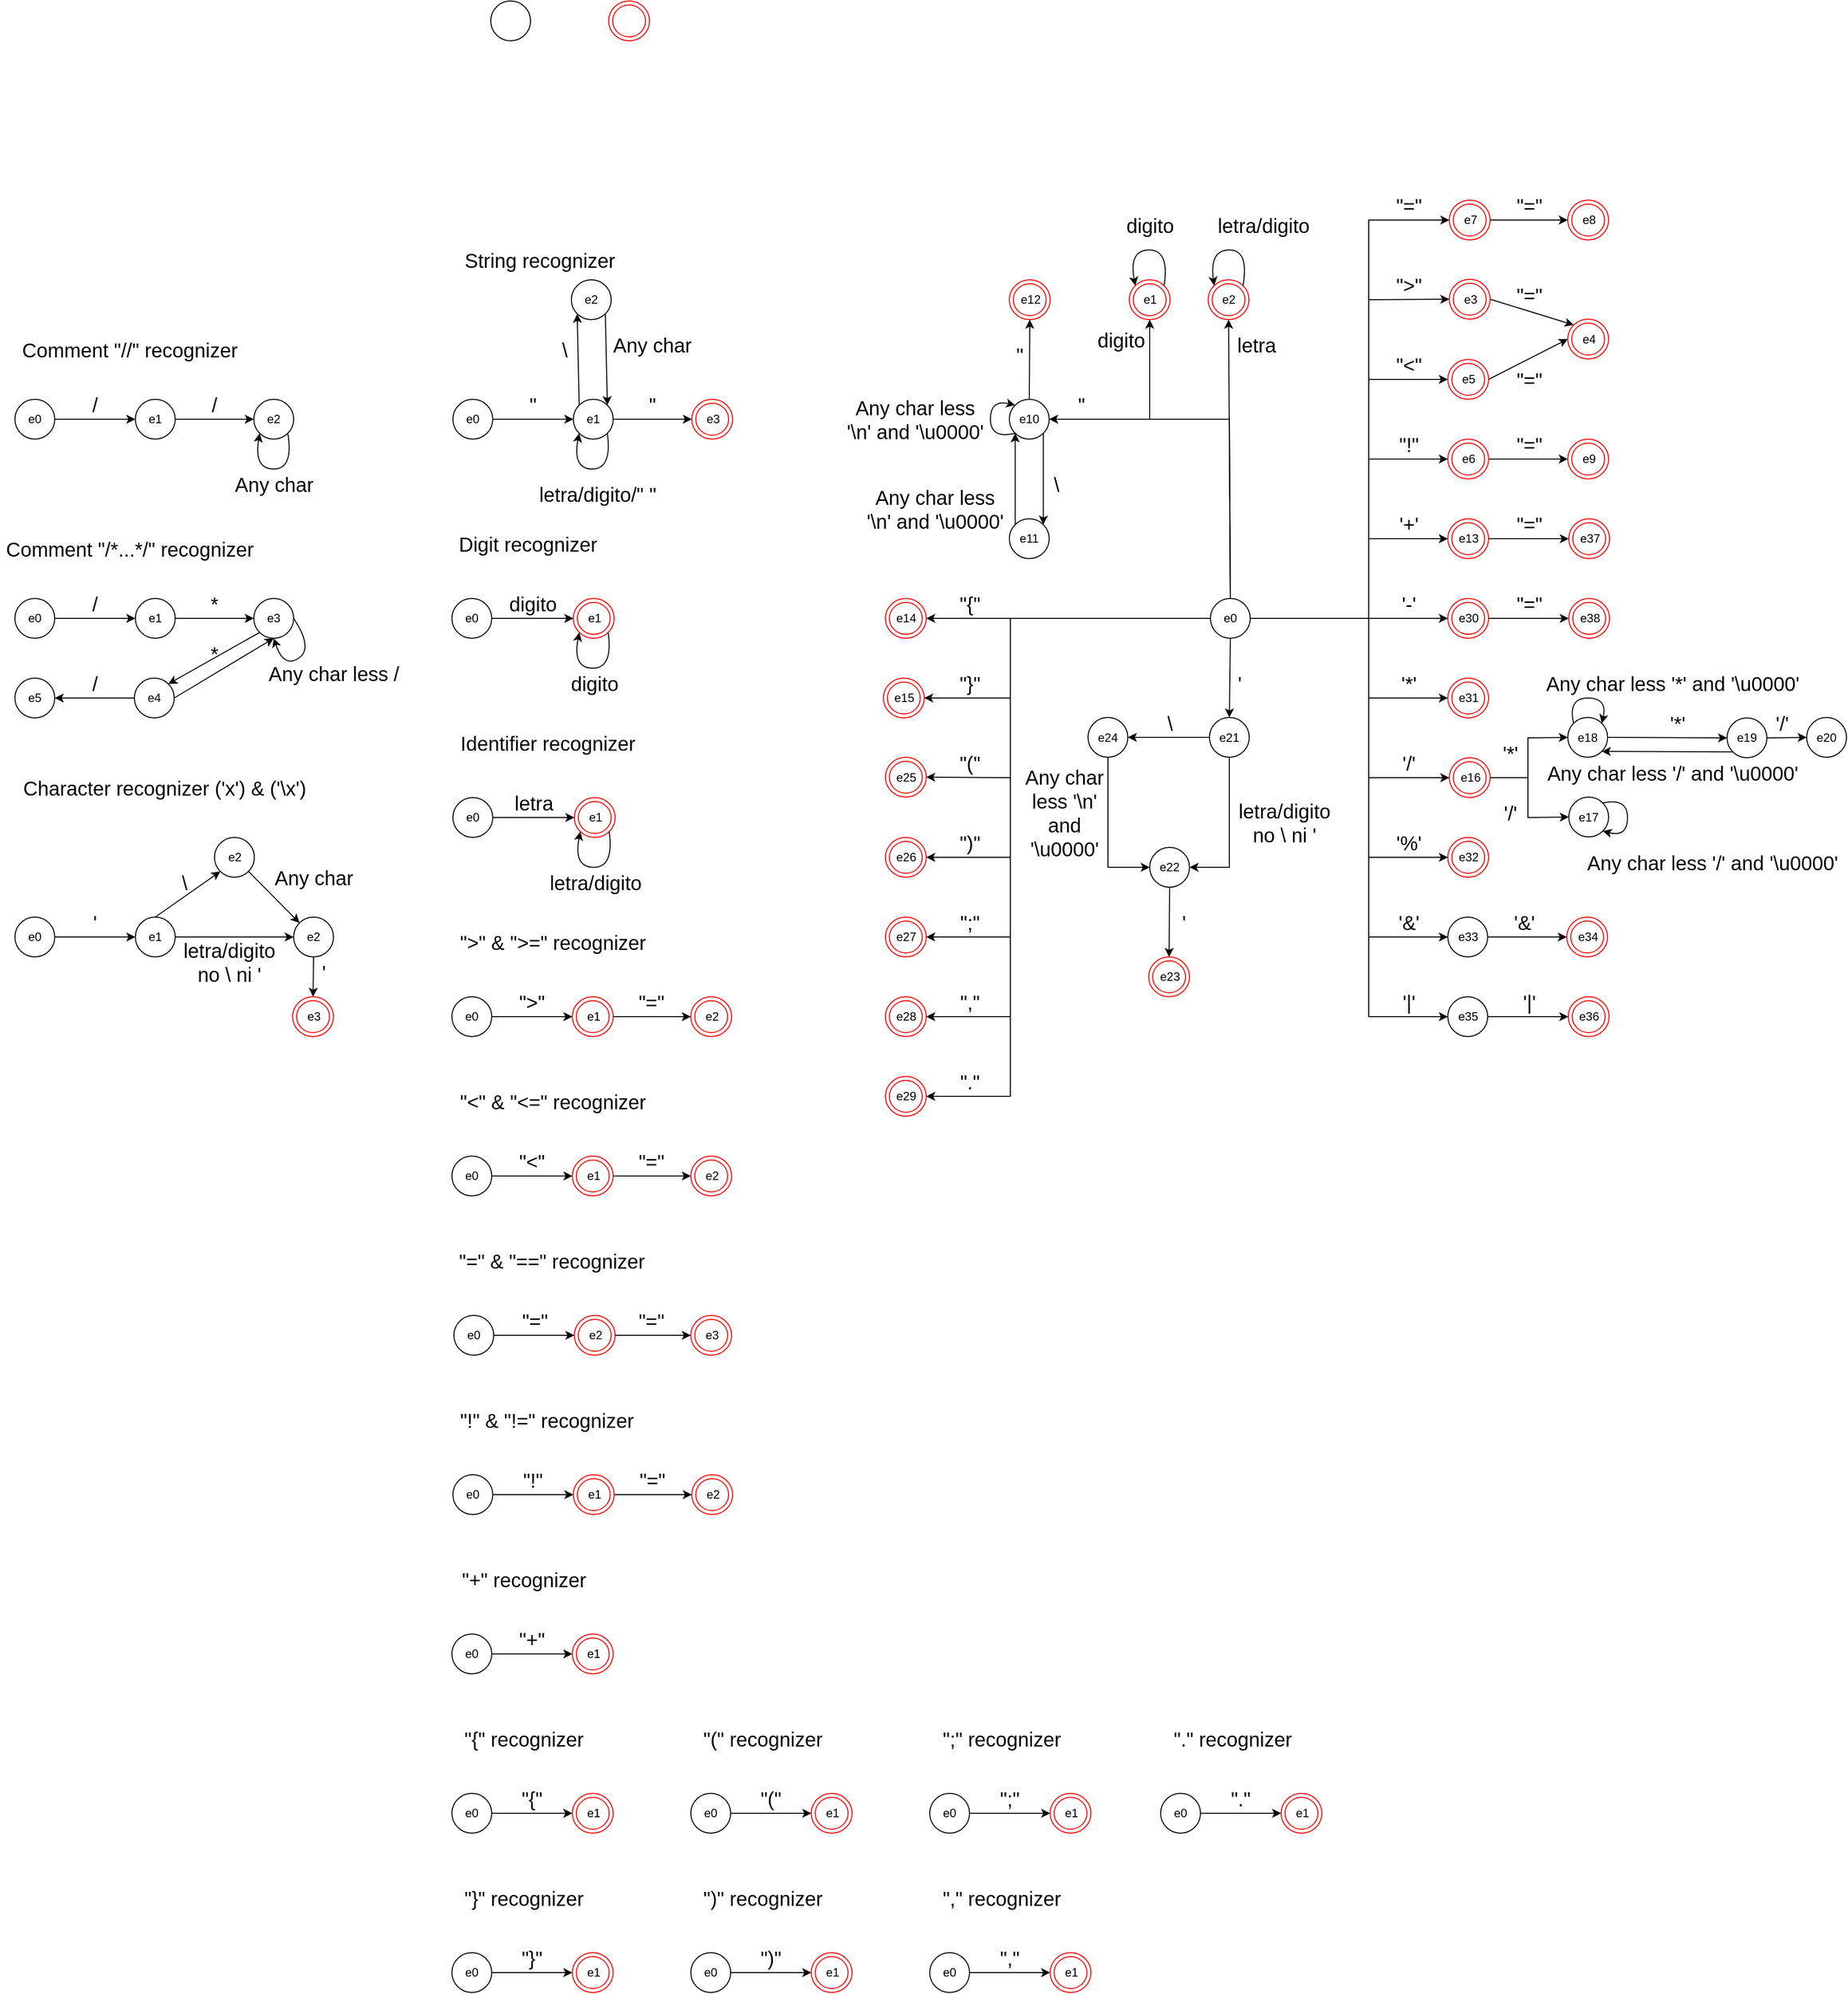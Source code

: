 <mxfile version="19.0.3" type="device"><diagram id="0Xng0Pteqgg0L-oFUv_s" name="Página-1"><mxGraphModel dx="2549" dy="1321" grid="1" gridSize="10" guides="1" tooltips="1" connect="1" arrows="1" fold="1" page="0" pageScale="1" pageWidth="827" pageHeight="1169" math="0" shadow="0"><root><mxCell id="0"/><mxCell id="1" parent="0"/><mxCell id="s9_nUnGBdYh4PrJTPnBq-1" value="e16" style="ellipse;html=1;shape=endState;fillColor=none;strokeColor=#ff0000;" parent="1" vertex="1"><mxGeometry x="1041" y="600" width="41" height="40" as="geometry"/></mxCell><mxCell id="s9_nUnGBdYh4PrJTPnBq-2" value="" style="ellipse;whiteSpace=wrap;html=1;aspect=fixed;fillColor=none;" parent="1" vertex="1"><mxGeometry x="78" y="-160" width="40" height="40" as="geometry"/></mxCell><mxCell id="s9_nUnGBdYh4PrJTPnBq-3" value="&lt;font style=&quot;font-size: 20px;&quot;&gt;String recognizer&lt;/font&gt;" style="text;html=1;align=center;verticalAlign=middle;resizable=0;points=[];autosize=1;strokeColor=none;fillColor=none;" parent="1" vertex="1"><mxGeometry x="41.5" y="90" width="170" height="20" as="geometry"/></mxCell><mxCell id="s9_nUnGBdYh4PrJTPnBq-4" value="e0" style="ellipse;whiteSpace=wrap;html=1;aspect=fixed;fillColor=none;" parent="1" vertex="1"><mxGeometry x="40" y="240" width="40" height="40" as="geometry"/></mxCell><mxCell id="s9_nUnGBdYh4PrJTPnBq-5" value="e1" style="ellipse;whiteSpace=wrap;html=1;aspect=fixed;fillColor=none;" parent="1" vertex="1"><mxGeometry x="161" y="240" width="40" height="40" as="geometry"/></mxCell><mxCell id="s9_nUnGBdYh4PrJTPnBq-6" value="e3" style="ellipse;html=1;shape=endState;fillColor=none;strokeColor=#ff0000;" parent="1" vertex="1"><mxGeometry x="280" y="240" width="41" height="40" as="geometry"/></mxCell><mxCell id="s9_nUnGBdYh4PrJTPnBq-7" value="" style="endArrow=classic;html=1;rounded=0;fontSize=20;exitX=1;exitY=0.5;exitDx=0;exitDy=0;entryX=0;entryY=0.5;entryDx=0;entryDy=0;" parent="1" source="s9_nUnGBdYh4PrJTPnBq-4" target="s9_nUnGBdYh4PrJTPnBq-5" edge="1"><mxGeometry width="50" height="50" relative="1" as="geometry"><mxPoint x="350" y="130" as="sourcePoint"/><mxPoint x="400" y="80" as="targetPoint"/></mxGeometry></mxCell><mxCell id="s9_nUnGBdYh4PrJTPnBq-8" value="&quot;" style="text;html=1;align=center;verticalAlign=middle;resizable=0;points=[];autosize=1;strokeColor=none;fillColor=none;fontSize=20;" parent="1" vertex="1"><mxGeometry x="110" y="230" width="20" height="30" as="geometry"/></mxCell><mxCell id="s9_nUnGBdYh4PrJTPnBq-9" value="" style="curved=1;endArrow=classic;html=1;rounded=0;fontSize=20;entryX=0;entryY=1;entryDx=0;entryDy=0;exitX=1;exitY=1;exitDx=0;exitDy=0;" parent="1" source="s9_nUnGBdYh4PrJTPnBq-5" target="s9_nUnGBdYh4PrJTPnBq-5" edge="1"><mxGeometry width="50" height="50" relative="1" as="geometry"><mxPoint x="200" y="350" as="sourcePoint"/><mxPoint x="201" y="310" as="targetPoint"/><Array as="points"><mxPoint x="200" y="310"/><mxPoint x="160" y="310"/></Array></mxGeometry></mxCell><mxCell id="s9_nUnGBdYh4PrJTPnBq-10" value="letra/digito/&quot; &quot;" style="text;html=1;align=center;verticalAlign=middle;resizable=0;points=[];autosize=1;strokeColor=none;fillColor=none;fontSize=20;" parent="1" vertex="1"><mxGeometry x="120" y="320" width="130" height="30" as="geometry"/></mxCell><mxCell id="s9_nUnGBdYh4PrJTPnBq-11" value="" style="endArrow=classic;html=1;rounded=0;fontSize=20;entryX=0;entryY=0.5;entryDx=0;entryDy=0;exitX=1;exitY=0.5;exitDx=0;exitDy=0;" parent="1" source="s9_nUnGBdYh4PrJTPnBq-5" target="s9_nUnGBdYh4PrJTPnBq-6" edge="1"><mxGeometry width="50" height="50" relative="1" as="geometry"><mxPoint x="350" y="130" as="sourcePoint"/><mxPoint x="400" y="80" as="targetPoint"/></mxGeometry></mxCell><mxCell id="s9_nUnGBdYh4PrJTPnBq-12" value="&quot;" style="text;html=1;align=center;verticalAlign=middle;resizable=0;points=[];autosize=1;strokeColor=none;fillColor=none;fontSize=20;" parent="1" vertex="1"><mxGeometry x="230" y="230" width="20" height="30" as="geometry"/></mxCell><mxCell id="s9_nUnGBdYh4PrJTPnBq-13" value="Digit recognizer" style="text;html=1;align=center;verticalAlign=middle;resizable=0;points=[];autosize=1;strokeColor=none;fillColor=none;fontSize=20;" parent="1" vertex="1"><mxGeometry x="40" y="370" width="150" height="30" as="geometry"/></mxCell><mxCell id="s9_nUnGBdYh4PrJTPnBq-14" value="e1" style="ellipse;html=1;shape=endState;fillColor=none;strokeColor=#ff0000;" parent="1" vertex="1"><mxGeometry x="161" y="440" width="41" height="40" as="geometry"/></mxCell><mxCell id="s9_nUnGBdYh4PrJTPnBq-15" value="e0" style="ellipse;whiteSpace=wrap;html=1;aspect=fixed;fillColor=none;" parent="1" vertex="1"><mxGeometry x="39" y="440" width="40" height="40" as="geometry"/></mxCell><mxCell id="s9_nUnGBdYh4PrJTPnBq-16" value="" style="curved=1;endArrow=classic;html=1;rounded=0;fontSize=20;entryX=0;entryY=1;entryDx=0;entryDy=0;exitX=1;exitY=1;exitDx=0;exitDy=0;" parent="1" source="s9_nUnGBdYh4PrJTPnBq-14" target="s9_nUnGBdYh4PrJTPnBq-14" edge="1"><mxGeometry width="50" height="50" relative="1" as="geometry"><mxPoint x="196.142" y="490.002" as="sourcePoint"/><mxPoint x="167.858" y="490.002" as="targetPoint"/><Array as="points"><mxPoint x="201" y="510"/><mxPoint x="160" y="510"/></Array></mxGeometry></mxCell><mxCell id="s9_nUnGBdYh4PrJTPnBq-17" value="" style="endArrow=classic;html=1;rounded=0;fontSize=20;exitX=1;exitY=0.5;exitDx=0;exitDy=0;entryX=0;entryY=0.5;entryDx=0;entryDy=0;" parent="1" source="s9_nUnGBdYh4PrJTPnBq-15" target="s9_nUnGBdYh4PrJTPnBq-14" edge="1"><mxGeometry width="50" height="50" relative="1" as="geometry"><mxPoint x="340" y="360" as="sourcePoint"/><mxPoint x="390" y="310" as="targetPoint"/></mxGeometry></mxCell><mxCell id="s9_nUnGBdYh4PrJTPnBq-18" value="digito" style="text;html=1;align=center;verticalAlign=middle;resizable=0;points=[];autosize=1;strokeColor=none;fillColor=none;fontSize=20;" parent="1" vertex="1"><mxGeometry x="90" y="430" width="60" height="30" as="geometry"/></mxCell><mxCell id="s9_nUnGBdYh4PrJTPnBq-19" value="digito" style="text;html=1;align=center;verticalAlign=middle;resizable=0;points=[];autosize=1;strokeColor=none;fillColor=none;fontSize=20;" parent="1" vertex="1"><mxGeometry x="151.5" y="510" width="60" height="30" as="geometry"/></mxCell><mxCell id="s9_nUnGBdYh4PrJTPnBq-20" value="Identifier recognizer" style="text;html=1;align=center;verticalAlign=middle;resizable=0;points=[];autosize=1;strokeColor=none;fillColor=none;fontSize=20;" parent="1" vertex="1"><mxGeometry x="40" y="569.5" width="190" height="30" as="geometry"/></mxCell><mxCell id="s9_nUnGBdYh4PrJTPnBq-21" value="e1" style="ellipse;html=1;shape=endState;fillColor=none;strokeColor=#ff0000;" parent="1" vertex="1"><mxGeometry x="162" y="640" width="41" height="40" as="geometry"/></mxCell><mxCell id="s9_nUnGBdYh4PrJTPnBq-22" value="e0" style="ellipse;whiteSpace=wrap;html=1;aspect=fixed;fillColor=none;" parent="1" vertex="1"><mxGeometry x="40" y="640" width="40" height="40" as="geometry"/></mxCell><mxCell id="s9_nUnGBdYh4PrJTPnBq-23" value="" style="curved=1;endArrow=classic;html=1;rounded=0;fontSize=20;entryX=0;entryY=1;entryDx=0;entryDy=0;exitX=1;exitY=1;exitDx=0;exitDy=0;" parent="1" source="s9_nUnGBdYh4PrJTPnBq-21" target="s9_nUnGBdYh4PrJTPnBq-21" edge="1"><mxGeometry width="50" height="50" relative="1" as="geometry"><mxPoint x="197.142" y="690.002" as="sourcePoint"/><mxPoint x="168.858" y="690.002" as="targetPoint"/><Array as="points"><mxPoint x="202" y="710"/><mxPoint x="161" y="710"/></Array></mxGeometry></mxCell><mxCell id="s9_nUnGBdYh4PrJTPnBq-24" value="" style="endArrow=classic;html=1;rounded=0;fontSize=20;exitX=1;exitY=0.5;exitDx=0;exitDy=0;entryX=0;entryY=0.5;entryDx=0;entryDy=0;" parent="1" source="s9_nUnGBdYh4PrJTPnBq-22" target="s9_nUnGBdYh4PrJTPnBq-21" edge="1"><mxGeometry width="50" height="50" relative="1" as="geometry"><mxPoint x="341" y="560" as="sourcePoint"/><mxPoint x="391" y="510" as="targetPoint"/></mxGeometry></mxCell><mxCell id="s9_nUnGBdYh4PrJTPnBq-25" value="letra" style="text;html=1;align=center;verticalAlign=middle;resizable=0;points=[];autosize=1;strokeColor=none;fillColor=none;fontSize=20;" parent="1" vertex="1"><mxGeometry x="96" y="630" width="50" height="30" as="geometry"/></mxCell><mxCell id="s9_nUnGBdYh4PrJTPnBq-26" value="letra/digito" style="text;html=1;align=center;verticalAlign=middle;resizable=0;points=[];autosize=1;strokeColor=none;fillColor=none;fontSize=20;" parent="1" vertex="1"><mxGeometry x="127.5" y="710" width="110" height="30" as="geometry"/></mxCell><mxCell id="s9_nUnGBdYh4PrJTPnBq-27" value="&quot;&amp;gt;&quot; &amp;amp; &quot;&amp;gt;=&quot; recognizer" style="text;html=1;align=center;verticalAlign=middle;resizable=0;points=[];autosize=1;strokeColor=none;fillColor=none;fontSize=20;" parent="1" vertex="1"><mxGeometry x="40" y="770" width="200" height="30" as="geometry"/></mxCell><mxCell id="s9_nUnGBdYh4PrJTPnBq-28" value="e0" style="ellipse;whiteSpace=wrap;html=1;aspect=fixed;fillColor=none;" parent="1" vertex="1"><mxGeometry x="39" y="840" width="40" height="40" as="geometry"/></mxCell><mxCell id="s9_nUnGBdYh4PrJTPnBq-30" value="e2" style="ellipse;html=1;shape=endState;fillColor=none;strokeColor=#ff0000;" parent="1" vertex="1"><mxGeometry x="279" y="840" width="41" height="40" as="geometry"/></mxCell><mxCell id="s9_nUnGBdYh4PrJTPnBq-31" value="" style="endArrow=classic;html=1;rounded=0;fontSize=20;exitX=1;exitY=0.5;exitDx=0;exitDy=0;entryX=0;entryY=0.5;entryDx=0;entryDy=0;" parent="1" source="s9_nUnGBdYh4PrJTPnBq-28" target="s9_nUnGBdYh4PrJTPnBq-37" edge="1"><mxGeometry width="50" height="50" relative="1" as="geometry"><mxPoint x="349" y="730" as="sourcePoint"/><mxPoint x="120" y="910" as="targetPoint"/></mxGeometry></mxCell><mxCell id="s9_nUnGBdYh4PrJTPnBq-32" value="&quot;&amp;gt;&quot;" style="text;html=1;align=center;verticalAlign=middle;resizable=0;points=[];autosize=1;strokeColor=none;fillColor=none;fontSize=20;" parent="1" vertex="1"><mxGeometry x="99" y="830" width="40" height="30" as="geometry"/></mxCell><mxCell id="s9_nUnGBdYh4PrJTPnBq-35" value="" style="endArrow=classic;html=1;rounded=0;fontSize=20;entryX=0;entryY=0.5;entryDx=0;entryDy=0;exitX=1;exitY=0.5;exitDx=0;exitDy=0;" parent="1" source="s9_nUnGBdYh4PrJTPnBq-37" target="s9_nUnGBdYh4PrJTPnBq-30" edge="1"><mxGeometry width="50" height="50" relative="1" as="geometry"><mxPoint x="230" y="920" as="sourcePoint"/><mxPoint x="399" y="680" as="targetPoint"/></mxGeometry></mxCell><mxCell id="s9_nUnGBdYh4PrJTPnBq-36" value="&quot;=&quot;" style="text;html=1;align=center;verticalAlign=middle;resizable=0;points=[];autosize=1;strokeColor=none;fillColor=none;fontSize=20;" parent="1" vertex="1"><mxGeometry x="219" y="830" width="40" height="30" as="geometry"/></mxCell><mxCell id="s9_nUnGBdYh4PrJTPnBq-37" value="e1" style="ellipse;html=1;shape=endState;fillColor=none;strokeColor=#ff0000;" parent="1" vertex="1"><mxGeometry x="160" y="840" width="41" height="40" as="geometry"/></mxCell><mxCell id="s9_nUnGBdYh4PrJTPnBq-39" value="e1" style="ellipse;html=1;shape=endState;fillColor=none;strokeColor=#ff0000;" parent="1" vertex="1"><mxGeometry x="719.5" y="120" width="41" height="40" as="geometry"/></mxCell><mxCell id="s9_nUnGBdYh4PrJTPnBq-40" value="e0" style="ellipse;whiteSpace=wrap;html=1;aspect=fixed;fillColor=none;" parent="1" vertex="1"><mxGeometry x="801" y="440" width="40" height="40" as="geometry"/></mxCell><mxCell id="s9_nUnGBdYh4PrJTPnBq-41" value="" style="curved=1;endArrow=classic;html=1;rounded=0;fontSize=20;entryX=0;entryY=0;entryDx=0;entryDy=0;exitX=1;exitY=0;exitDx=0;exitDy=0;" parent="1" source="s9_nUnGBdYh4PrJTPnBq-39" target="s9_nUnGBdYh4PrJTPnBq-39" edge="1"><mxGeometry width="50" height="50" relative="1" as="geometry"><mxPoint x="754.642" y="170.002" as="sourcePoint"/><mxPoint x="726.358" y="170.002" as="targetPoint"/><Array as="points"><mxPoint x="760" y="90"/><mxPoint x="719" y="90"/></Array></mxGeometry></mxCell><mxCell id="s9_nUnGBdYh4PrJTPnBq-42" value="" style="endArrow=classic;html=1;rounded=0;fontSize=20;exitX=0.5;exitY=0;exitDx=0;exitDy=0;entryX=0.5;entryY=1;entryDx=0;entryDy=0;" parent="1" source="s9_nUnGBdYh4PrJTPnBq-40" target="s9_nUnGBdYh4PrJTPnBq-39" edge="1"><mxGeometry width="50" height="50" relative="1" as="geometry"><mxPoint x="1102" y="360" as="sourcePoint"/><mxPoint x="1152" y="310" as="targetPoint"/><Array as="points"><mxPoint x="820" y="260"/><mxPoint x="740" y="260"/></Array></mxGeometry></mxCell><mxCell id="s9_nUnGBdYh4PrJTPnBq-43" value="digito" style="text;html=1;align=center;verticalAlign=middle;resizable=0;points=[];autosize=1;strokeColor=none;fillColor=none;fontSize=20;" parent="1" vertex="1"><mxGeometry x="681" y="165" width="60" height="30" as="geometry"/></mxCell><mxCell id="s9_nUnGBdYh4PrJTPnBq-44" value="digito" style="text;html=1;align=center;verticalAlign=middle;resizable=0;points=[];autosize=1;strokeColor=none;fillColor=none;fontSize=20;" parent="1" vertex="1"><mxGeometry x="710" y="50" width="60" height="30" as="geometry"/></mxCell><mxCell id="s9_nUnGBdYh4PrJTPnBq-51" value="e2" style="ellipse;html=1;shape=endState;fillColor=none;strokeColor=#ff0000;" parent="1" vertex="1"><mxGeometry x="798.75" y="120" width="41" height="40" as="geometry"/></mxCell><mxCell id="s9_nUnGBdYh4PrJTPnBq-53" value="" style="curved=1;endArrow=classic;html=1;rounded=0;fontSize=20;entryX=0;entryY=0;entryDx=0;entryDy=0;exitX=1;exitY=0;exitDx=0;exitDy=0;" parent="1" source="s9_nUnGBdYh4PrJTPnBq-51" target="s9_nUnGBdYh4PrJTPnBq-51" edge="1"><mxGeometry width="50" height="50" relative="1" as="geometry"><mxPoint x="805.892" y="210.002" as="sourcePoint"/><mxPoint x="777.608" y="210.002" as="targetPoint"/><Array as="points"><mxPoint x="840" y="90"/><mxPoint x="800" y="90"/></Array></mxGeometry></mxCell><mxCell id="s9_nUnGBdYh4PrJTPnBq-54" value="" style="endArrow=classic;html=1;rounded=0;fontSize=20;exitX=0.5;exitY=0;exitDx=0;exitDy=0;entryX=0.5;entryY=1;entryDx=0;entryDy=0;" parent="1" source="s9_nUnGBdYh4PrJTPnBq-40" target="s9_nUnGBdYh4PrJTPnBq-51" edge="1"><mxGeometry width="50" height="50" relative="1" as="geometry"><mxPoint x="931" y="420" as="sourcePoint"/><mxPoint x="890" y="250" as="targetPoint"/></mxGeometry></mxCell><mxCell id="s9_nUnGBdYh4PrJTPnBq-55" value="letra" style="text;html=1;align=center;verticalAlign=middle;resizable=0;points=[];autosize=1;strokeColor=none;fillColor=none;fontSize=20;" parent="1" vertex="1"><mxGeometry x="822" y="170" width="50" height="30" as="geometry"/></mxCell><mxCell id="s9_nUnGBdYh4PrJTPnBq-56" value="letra/digito" style="text;html=1;align=center;verticalAlign=middle;resizable=0;points=[];autosize=1;strokeColor=none;fillColor=none;fontSize=20;" parent="1" vertex="1"><mxGeometry x="798.75" y="50" width="110" height="30" as="geometry"/></mxCell><mxCell id="s9_nUnGBdYh4PrJTPnBq-58" value="e7" style="ellipse;html=1;shape=endState;fillColor=none;strokeColor=#ff0000;" parent="1" vertex="1"><mxGeometry x="1041" y="40" width="41" height="40" as="geometry"/></mxCell><mxCell id="s9_nUnGBdYh4PrJTPnBq-59" value="" style="endArrow=classic;html=1;rounded=0;fontSize=20;exitX=1;exitY=0.5;exitDx=0;exitDy=0;entryX=0;entryY=0.5;entryDx=0;entryDy=0;" parent="1" source="s9_nUnGBdYh4PrJTPnBq-40" target="s9_nUnGBdYh4PrJTPnBq-63" edge="1"><mxGeometry width="50" height="50" relative="1" as="geometry"><mxPoint x="861" y="530" as="sourcePoint"/><mxPoint x="902" y="580" as="targetPoint"/><Array as="points"><mxPoint x="960" y="460"/><mxPoint x="960" y="140"/></Array></mxGeometry></mxCell><mxCell id="s9_nUnGBdYh4PrJTPnBq-60" value="&quot;&amp;gt;&quot;" style="text;html=1;align=center;verticalAlign=middle;resizable=0;points=[];autosize=1;strokeColor=none;fillColor=none;fontSize=20;" parent="1" vertex="1"><mxGeometry x="980" y="110" width="40" height="30" as="geometry"/></mxCell><mxCell id="s9_nUnGBdYh4PrJTPnBq-61" value="" style="endArrow=classic;html=1;rounded=0;fontSize=20;entryX=0;entryY=0;entryDx=0;entryDy=0;exitX=1;exitY=0.5;exitDx=0;exitDy=0;" parent="1" source="s9_nUnGBdYh4PrJTPnBq-63" target="s9_nUnGBdYh4PrJTPnBq-112" edge="1"><mxGeometry width="50" height="50" relative="1" as="geometry"><mxPoint x="1012" y="190" as="sourcePoint"/><mxPoint x="1181" y="-50" as="targetPoint"/></mxGeometry></mxCell><mxCell id="s9_nUnGBdYh4PrJTPnBq-62" value="&quot;=&quot;" style="text;html=1;align=center;verticalAlign=middle;resizable=0;points=[];autosize=1;strokeColor=none;fillColor=none;fontSize=20;" parent="1" vertex="1"><mxGeometry x="1101" y="120" width="40" height="30" as="geometry"/></mxCell><mxCell id="s9_nUnGBdYh4PrJTPnBq-63" value="e3" style="ellipse;html=1;shape=endState;fillColor=none;strokeColor=#ff0000;" parent="1" vertex="1"><mxGeometry x="1041" y="119.5" width="41" height="40" as="geometry"/></mxCell><mxCell id="s9_nUnGBdYh4PrJTPnBq-64" value="" style="endArrow=classic;html=1;rounded=0;fontSize=20;exitX=1;exitY=0.5;exitDx=0;exitDy=0;entryX=0;entryY=0.5;entryDx=0;entryDy=0;" parent="1" source="s9_nUnGBdYh4PrJTPnBq-40" target="s9_nUnGBdYh4PrJTPnBq-58" edge="1"><mxGeometry width="50" height="50" relative="1" as="geometry"><mxPoint x="961" y="500" as="sourcePoint"/><mxPoint x="1011" y="450" as="targetPoint"/><Array as="points"><mxPoint x="960" y="460"/><mxPoint x="960" y="60"/></Array></mxGeometry></mxCell><mxCell id="s9_nUnGBdYh4PrJTPnBq-65" value="&quot;=&quot;" style="text;html=1;align=center;verticalAlign=middle;resizable=0;points=[];autosize=1;strokeColor=none;fillColor=none;fontSize=20;" parent="1" vertex="1"><mxGeometry x="980" y="30" width="40" height="30" as="geometry"/></mxCell><mxCell id="s9_nUnGBdYh4PrJTPnBq-66" value="&quot;&amp;lt;&quot; &amp;amp; &quot;&amp;lt;=&quot; recognizer" style="text;html=1;align=center;verticalAlign=middle;resizable=0;points=[];autosize=1;strokeColor=none;fillColor=none;fontSize=20;" parent="1" vertex="1"><mxGeometry x="40" y="930" width="200" height="30" as="geometry"/></mxCell><mxCell id="s9_nUnGBdYh4PrJTPnBq-67" value="e0" style="ellipse;whiteSpace=wrap;html=1;aspect=fixed;fillColor=none;" parent="1" vertex="1"><mxGeometry x="39" y="1000" width="40" height="40" as="geometry"/></mxCell><mxCell id="s9_nUnGBdYh4PrJTPnBq-68" value="e2" style="ellipse;html=1;shape=endState;fillColor=none;strokeColor=#ff0000;" parent="1" vertex="1"><mxGeometry x="279" y="1000" width="41" height="40" as="geometry"/></mxCell><mxCell id="s9_nUnGBdYh4PrJTPnBq-69" value="" style="endArrow=classic;html=1;rounded=0;fontSize=20;exitX=1;exitY=0.5;exitDx=0;exitDy=0;entryX=0;entryY=0.5;entryDx=0;entryDy=0;" parent="1" source="s9_nUnGBdYh4PrJTPnBq-67" target="s9_nUnGBdYh4PrJTPnBq-73" edge="1"><mxGeometry width="50" height="50" relative="1" as="geometry"><mxPoint x="349" y="890" as="sourcePoint"/><mxPoint x="120" y="1070" as="targetPoint"/></mxGeometry></mxCell><mxCell id="s9_nUnGBdYh4PrJTPnBq-70" value="&quot;&amp;lt;&quot;" style="text;html=1;align=center;verticalAlign=middle;resizable=0;points=[];autosize=1;strokeColor=none;fillColor=none;fontSize=20;" parent="1" vertex="1"><mxGeometry x="99" y="990" width="40" height="30" as="geometry"/></mxCell><mxCell id="s9_nUnGBdYh4PrJTPnBq-71" value="" style="endArrow=classic;html=1;rounded=0;fontSize=20;entryX=0;entryY=0.5;entryDx=0;entryDy=0;exitX=1;exitY=0.5;exitDx=0;exitDy=0;" parent="1" source="s9_nUnGBdYh4PrJTPnBq-73" target="s9_nUnGBdYh4PrJTPnBq-68" edge="1"><mxGeometry width="50" height="50" relative="1" as="geometry"><mxPoint x="230" y="1080" as="sourcePoint"/><mxPoint x="399" y="840" as="targetPoint"/></mxGeometry></mxCell><mxCell id="s9_nUnGBdYh4PrJTPnBq-72" value="&quot;=&quot;" style="text;html=1;align=center;verticalAlign=middle;resizable=0;points=[];autosize=1;strokeColor=none;fillColor=none;fontSize=20;" parent="1" vertex="1"><mxGeometry x="219" y="990" width="40" height="30" as="geometry"/></mxCell><mxCell id="s9_nUnGBdYh4PrJTPnBq-73" value="e1" style="ellipse;html=1;shape=endState;fillColor=none;strokeColor=#ff0000;" parent="1" vertex="1"><mxGeometry x="160" y="1000" width="41" height="40" as="geometry"/></mxCell><mxCell id="s9_nUnGBdYh4PrJTPnBq-79" value="" style="endArrow=classic;html=1;rounded=0;fontSize=20;exitX=1;exitY=0.5;exitDx=0;exitDy=0;entryX=0;entryY=0.5;entryDx=0;entryDy=0;" parent="1" source="s9_nUnGBdYh4PrJTPnBq-40" target="s9_nUnGBdYh4PrJTPnBq-83" edge="1"><mxGeometry width="50" height="50" relative="1" as="geometry"><mxPoint x="801" y="620" as="sourcePoint"/><mxPoint x="842" y="670" as="targetPoint"/><Array as="points"><mxPoint x="960" y="460"/><mxPoint x="960" y="220"/></Array></mxGeometry></mxCell><mxCell id="s9_nUnGBdYh4PrJTPnBq-80" value="&quot;&amp;lt;&quot;" style="text;html=1;align=center;verticalAlign=middle;resizable=0;points=[];autosize=1;strokeColor=none;fillColor=none;fontSize=20;" parent="1" vertex="1"><mxGeometry x="980" y="190" width="40" height="30" as="geometry"/></mxCell><mxCell id="s9_nUnGBdYh4PrJTPnBq-81" value="" style="endArrow=classic;html=1;rounded=0;fontSize=20;entryX=0;entryY=0.5;entryDx=0;entryDy=0;exitX=1;exitY=0.5;exitDx=0;exitDy=0;" parent="1" source="s9_nUnGBdYh4PrJTPnBq-83" target="s9_nUnGBdYh4PrJTPnBq-112" edge="1"><mxGeometry width="50" height="50" relative="1" as="geometry"><mxPoint x="952" y="280" as="sourcePoint"/><mxPoint x="1001" y="220" as="targetPoint"/></mxGeometry></mxCell><mxCell id="s9_nUnGBdYh4PrJTPnBq-82" value="&quot;=&quot;" style="text;html=1;align=center;verticalAlign=middle;resizable=0;points=[];autosize=1;strokeColor=none;fillColor=none;fontSize=20;" parent="1" vertex="1"><mxGeometry x="1101" y="204.5" width="40" height="30" as="geometry"/></mxCell><mxCell id="s9_nUnGBdYh4PrJTPnBq-83" value="e5" style="ellipse;html=1;shape=endState;fillColor=none;strokeColor=#ff0000;" parent="1" vertex="1"><mxGeometry x="1039.5" y="200" width="41" height="40" as="geometry"/></mxCell><mxCell id="s9_nUnGBdYh4PrJTPnBq-84" value="&quot;=&quot; &amp;amp; &quot;==&quot; recognizer" style="text;html=1;align=center;verticalAlign=middle;resizable=0;points=[];autosize=1;strokeColor=none;fillColor=none;fontSize=20;" parent="1" vertex="1"><mxGeometry x="39" y="1090" width="200" height="30" as="geometry"/></mxCell><mxCell id="s9_nUnGBdYh4PrJTPnBq-85" value="e2" style="ellipse;html=1;shape=endState;fillColor=none;strokeColor=#ff0000;" parent="1" vertex="1"><mxGeometry x="162" y="1160" width="41" height="40" as="geometry"/></mxCell><mxCell id="s9_nUnGBdYh4PrJTPnBq-86" value="" style="endArrow=classic;html=1;rounded=0;fontSize=20;entryX=0;entryY=0.5;entryDx=0;entryDy=0;exitX=1;exitY=0.5;exitDx=0;exitDy=0;" parent="1" source="s9_nUnGBdYh4PrJTPnBq-88" target="s9_nUnGBdYh4PrJTPnBq-85" edge="1"><mxGeometry width="50" height="50" relative="1" as="geometry"><mxPoint x="92" y="1250" as="sourcePoint"/><mxPoint x="282" y="1000" as="targetPoint"/></mxGeometry></mxCell><mxCell id="s9_nUnGBdYh4PrJTPnBq-87" value="&quot;=&quot;" style="text;html=1;align=center;verticalAlign=middle;resizable=0;points=[];autosize=1;strokeColor=none;fillColor=none;fontSize=20;" parent="1" vertex="1"><mxGeometry x="102" y="1150" width="40" height="30" as="geometry"/></mxCell><mxCell id="s9_nUnGBdYh4PrJTPnBq-88" value="e0" style="ellipse;whiteSpace=wrap;html=1;aspect=fixed;fillColor=none;" parent="1" vertex="1"><mxGeometry x="41" y="1160" width="40" height="40" as="geometry"/></mxCell><mxCell id="s9_nUnGBdYh4PrJTPnBq-89" value="e3" style="ellipse;html=1;shape=endState;fillColor=none;strokeColor=#ff0000;" parent="1" vertex="1"><mxGeometry x="279" y="1160" width="41" height="40" as="geometry"/></mxCell><mxCell id="s9_nUnGBdYh4PrJTPnBq-90" value="" style="endArrow=classic;html=1;rounded=0;fontSize=20;entryX=0;entryY=0.5;entryDx=0;entryDy=0;exitX=1;exitY=0.5;exitDx=0;exitDy=0;" parent="1" source="s9_nUnGBdYh4PrJTPnBq-85" target="s9_nUnGBdYh4PrJTPnBq-89" edge="1"><mxGeometry width="50" height="50" relative="1" as="geometry"><mxPoint x="230" y="1220" as="sourcePoint"/><mxPoint x="399" y="1000" as="targetPoint"/></mxGeometry></mxCell><mxCell id="s9_nUnGBdYh4PrJTPnBq-91" value="&quot;=&quot;" style="text;html=1;align=center;verticalAlign=middle;resizable=0;points=[];autosize=1;strokeColor=none;fillColor=none;fontSize=20;" parent="1" vertex="1"><mxGeometry x="219" y="1150" width="40" height="30" as="geometry"/></mxCell><mxCell id="s9_nUnGBdYh4PrJTPnBq-96" value="e8" style="ellipse;html=1;shape=endState;fillColor=none;strokeColor=#ff0000;" parent="1" vertex="1"><mxGeometry x="1160" y="40" width="41" height="40" as="geometry"/></mxCell><mxCell id="s9_nUnGBdYh4PrJTPnBq-97" value="" style="endArrow=classic;html=1;rounded=0;fontSize=20;entryX=0;entryY=0.5;entryDx=0;entryDy=0;exitX=1;exitY=0.5;exitDx=0;exitDy=0;" parent="1" source="s9_nUnGBdYh4PrJTPnBq-58" target="s9_nUnGBdYh4PrJTPnBq-96" edge="1"><mxGeometry width="50" height="50" relative="1" as="geometry"><mxPoint x="1091" y="140" as="sourcePoint"/><mxPoint x="1287" y="-40" as="targetPoint"/></mxGeometry></mxCell><mxCell id="s9_nUnGBdYh4PrJTPnBq-98" value="&quot;=&quot;" style="text;html=1;align=center;verticalAlign=middle;resizable=0;points=[];autosize=1;strokeColor=none;fillColor=none;fontSize=20;" parent="1" vertex="1"><mxGeometry x="1101" y="30" width="40" height="30" as="geometry"/></mxCell><mxCell id="s9_nUnGBdYh4PrJTPnBq-99" value="&quot;!&quot; &amp;amp; &quot;!=&quot; recognizer" style="text;html=1;align=center;verticalAlign=middle;resizable=0;points=[];autosize=1;strokeColor=none;fillColor=none;fontSize=20;" parent="1" vertex="1"><mxGeometry x="39" y="1250" width="190" height="30" as="geometry"/></mxCell><mxCell id="s9_nUnGBdYh4PrJTPnBq-100" value="e0" style="ellipse;whiteSpace=wrap;html=1;aspect=fixed;fillColor=none;" parent="1" vertex="1"><mxGeometry x="40" y="1320" width="40" height="40" as="geometry"/></mxCell><mxCell id="s9_nUnGBdYh4PrJTPnBq-101" value="e2" style="ellipse;html=1;shape=endState;fillColor=none;strokeColor=#ff0000;" parent="1" vertex="1"><mxGeometry x="280" y="1320" width="41" height="40" as="geometry"/></mxCell><mxCell id="s9_nUnGBdYh4PrJTPnBq-102" value="" style="endArrow=classic;html=1;rounded=0;fontSize=20;exitX=1;exitY=0.5;exitDx=0;exitDy=0;entryX=0;entryY=0.5;entryDx=0;entryDy=0;" parent="1" source="s9_nUnGBdYh4PrJTPnBq-100" target="s9_nUnGBdYh4PrJTPnBq-106" edge="1"><mxGeometry width="50" height="50" relative="1" as="geometry"><mxPoint x="350" y="1210" as="sourcePoint"/><mxPoint x="121" y="1390" as="targetPoint"/></mxGeometry></mxCell><mxCell id="s9_nUnGBdYh4PrJTPnBq-103" value="&quot;!&quot;" style="text;html=1;align=center;verticalAlign=middle;resizable=0;points=[];autosize=1;strokeColor=none;fillColor=none;fontSize=20;" parent="1" vertex="1"><mxGeometry x="100" y="1310" width="40" height="30" as="geometry"/></mxCell><mxCell id="s9_nUnGBdYh4PrJTPnBq-104" value="" style="endArrow=classic;html=1;rounded=0;fontSize=20;entryX=0;entryY=0.5;entryDx=0;entryDy=0;exitX=1;exitY=0.5;exitDx=0;exitDy=0;" parent="1" source="s9_nUnGBdYh4PrJTPnBq-106" target="s9_nUnGBdYh4PrJTPnBq-101" edge="1"><mxGeometry width="50" height="50" relative="1" as="geometry"><mxPoint x="231" y="1400" as="sourcePoint"/><mxPoint x="400" y="1160" as="targetPoint"/></mxGeometry></mxCell><mxCell id="s9_nUnGBdYh4PrJTPnBq-105" value="&quot;=&quot;" style="text;html=1;align=center;verticalAlign=middle;resizable=0;points=[];autosize=1;strokeColor=none;fillColor=none;fontSize=20;" parent="1" vertex="1"><mxGeometry x="220" y="1310" width="40" height="30" as="geometry"/></mxCell><mxCell id="s9_nUnGBdYh4PrJTPnBq-106" value="e1" style="ellipse;html=1;shape=endState;fillColor=none;strokeColor=#ff0000;" parent="1" vertex="1"><mxGeometry x="161" y="1320" width="41" height="40" as="geometry"/></mxCell><mxCell id="s9_nUnGBdYh4PrJTPnBq-107" value="" style="endArrow=classic;html=1;rounded=0;fontSize=20;exitX=1;exitY=0.5;exitDx=0;exitDy=0;entryX=0;entryY=0.5;entryDx=0;entryDy=0;" parent="1" source="s9_nUnGBdYh4PrJTPnBq-40" target="s9_nUnGBdYh4PrJTPnBq-111" edge="1"><mxGeometry width="50" height="50" relative="1" as="geometry"><mxPoint x="721" y="700" as="sourcePoint"/><mxPoint x="762" y="750" as="targetPoint"/><Array as="points"><mxPoint x="960" y="460"/><mxPoint x="960" y="300"/></Array></mxGeometry></mxCell><mxCell id="s9_nUnGBdYh4PrJTPnBq-108" value="&quot;!&quot;" style="text;html=1;align=center;verticalAlign=middle;resizable=0;points=[];autosize=1;strokeColor=none;fillColor=none;fontSize=20;" parent="1" vertex="1"><mxGeometry x="980" y="270" width="40" height="30" as="geometry"/></mxCell><mxCell id="s9_nUnGBdYh4PrJTPnBq-109" value="" style="endArrow=classic;html=1;rounded=0;fontSize=20;exitX=1;exitY=0.5;exitDx=0;exitDy=0;entryX=0;entryY=0.5;entryDx=0;entryDy=0;" parent="1" source="s9_nUnGBdYh4PrJTPnBq-111" target="s9_nUnGBdYh4PrJTPnBq-113" edge="1"><mxGeometry width="50" height="50" relative="1" as="geometry"><mxPoint x="872" y="360" as="sourcePoint"/><mxPoint x="961" y="300" as="targetPoint"/><Array as="points"/></mxGeometry></mxCell><mxCell id="s9_nUnGBdYh4PrJTPnBq-110" value="&quot;=&quot;" style="text;html=1;align=center;verticalAlign=middle;resizable=0;points=[];autosize=1;strokeColor=none;fillColor=none;fontSize=20;" parent="1" vertex="1"><mxGeometry x="1101" y="270" width="40" height="30" as="geometry"/></mxCell><mxCell id="s9_nUnGBdYh4PrJTPnBq-111" value="e6" style="ellipse;html=1;shape=endState;fillColor=none;strokeColor=#ff0000;" parent="1" vertex="1"><mxGeometry x="1039.5" y="280" width="41" height="40" as="geometry"/></mxCell><mxCell id="s9_nUnGBdYh4PrJTPnBq-112" value="e4" style="ellipse;html=1;shape=endState;fillColor=none;strokeColor=#ff0000;" parent="1" vertex="1"><mxGeometry x="1160" y="159.5" width="41" height="40" as="geometry"/></mxCell><mxCell id="s9_nUnGBdYh4PrJTPnBq-113" value="e9" style="ellipse;html=1;shape=endState;fillColor=none;strokeColor=#ff0000;" parent="1" vertex="1"><mxGeometry x="1160" y="280" width="41" height="40" as="geometry"/></mxCell><mxCell id="s9_nUnGBdYh4PrJTPnBq-118" value="e10" style="ellipse;whiteSpace=wrap;html=1;aspect=fixed;fillColor=none;" parent="1" vertex="1"><mxGeometry x="599" y="240" width="40" height="40" as="geometry"/></mxCell><mxCell id="s9_nUnGBdYh4PrJTPnBq-119" value="e12" style="ellipse;html=1;shape=endState;fillColor=none;strokeColor=#ff0000;" parent="1" vertex="1"><mxGeometry x="599" y="120" width="41" height="40" as="geometry"/></mxCell><mxCell id="s9_nUnGBdYh4PrJTPnBq-120" value="" style="endArrow=classic;html=1;rounded=0;fontSize=20;exitX=0.5;exitY=0;exitDx=0;exitDy=0;entryX=1;entryY=0.5;entryDx=0;entryDy=0;" parent="1" source="s9_nUnGBdYh4PrJTPnBq-40" target="s9_nUnGBdYh4PrJTPnBq-118" edge="1"><mxGeometry width="50" height="50" relative="1" as="geometry"><mxPoint x="720" y="180" as="sourcePoint"/><mxPoint x="1040" as="targetPoint"/><Array as="points"><mxPoint x="820" y="260"/></Array></mxGeometry></mxCell><mxCell id="s9_nUnGBdYh4PrJTPnBq-121" value="&quot;" style="text;html=1;align=center;verticalAlign=middle;resizable=0;points=[];autosize=1;strokeColor=none;fillColor=none;fontSize=20;" parent="1" vertex="1"><mxGeometry x="661" y="230" width="20" height="30" as="geometry"/></mxCell><mxCell id="s9_nUnGBdYh4PrJTPnBq-123" value="" style="endArrow=classic;html=1;rounded=0;fontSize=20;entryX=0.5;entryY=1;entryDx=0;entryDy=0;exitX=0.5;exitY=0;exitDx=0;exitDy=0;" parent="1" source="s9_nUnGBdYh4PrJTPnBq-118" target="s9_nUnGBdYh4PrJTPnBq-119" edge="1"><mxGeometry width="50" height="50" relative="1" as="geometry"><mxPoint x="709" y="10" as="sourcePoint"/><mxPoint x="759" y="-40" as="targetPoint"/></mxGeometry></mxCell><mxCell id="s9_nUnGBdYh4PrJTPnBq-124" value="&quot;" style="text;html=1;align=center;verticalAlign=middle;resizable=0;points=[];autosize=1;strokeColor=none;fillColor=none;fontSize=20;" parent="1" vertex="1"><mxGeometry x="599" y="180" width="20" height="30" as="geometry"/></mxCell><mxCell id="s9_nUnGBdYh4PrJTPnBq-125" value="Any char less&lt;br&gt;'\n' and '\u0000'" style="text;html=1;align=center;verticalAlign=middle;resizable=0;points=[];autosize=1;strokeColor=none;fillColor=none;fontSize=20;" parent="1" vertex="1"><mxGeometry x="429" y="235" width="150" height="50" as="geometry"/></mxCell><mxCell id="s9_nUnGBdYh4PrJTPnBq-127" value="e11" style="ellipse;whiteSpace=wrap;html=1;aspect=fixed;fillColor=none;" parent="1" vertex="1"><mxGeometry x="599" y="360" width="40" height="40" as="geometry"/></mxCell><mxCell id="s9_nUnGBdYh4PrJTPnBq-128" value="" style="endArrow=classic;html=1;rounded=0;fontSize=20;exitX=1;exitY=1;exitDx=0;exitDy=0;entryX=1;entryY=0;entryDx=0;entryDy=0;" parent="1" source="s9_nUnGBdYh4PrJTPnBq-118" target="s9_nUnGBdYh4PrJTPnBq-127" edge="1"><mxGeometry width="50" height="50" relative="1" as="geometry"><mxPoint x="520" y="400" as="sourcePoint"/><mxPoint x="570" y="280" as="targetPoint"/></mxGeometry></mxCell><mxCell id="s9_nUnGBdYh4PrJTPnBq-129" value="" style="endArrow=classic;html=1;rounded=0;fontSize=20;entryX=0;entryY=1;entryDx=0;entryDy=0;exitX=0;exitY=0;exitDx=0;exitDy=0;" parent="1" source="s9_nUnGBdYh4PrJTPnBq-127" target="s9_nUnGBdYh4PrJTPnBq-118" edge="1"><mxGeometry width="50" height="50" relative="1" as="geometry"><mxPoint x="520" y="400" as="sourcePoint"/><mxPoint x="570" y="350" as="targetPoint"/></mxGeometry></mxCell><mxCell id="s9_nUnGBdYh4PrJTPnBq-131" value="\" style="text;html=1;align=center;verticalAlign=middle;resizable=0;points=[];autosize=1;strokeColor=none;fillColor=none;fontSize=20;" parent="1" vertex="1"><mxGeometry x="636" y="310" width="20" height="30" as="geometry"/></mxCell><mxCell id="s9_nUnGBdYh4PrJTPnBq-132" value="&quot;+&quot; recognizer" style="text;html=1;align=center;verticalAlign=middle;resizable=0;points=[];autosize=1;strokeColor=none;fillColor=none;fontSize=20;" parent="1" vertex="1"><mxGeometry x="41" y="1410" width="140" height="30" as="geometry"/></mxCell><mxCell id="s9_nUnGBdYh4PrJTPnBq-133" value="e0" style="ellipse;whiteSpace=wrap;html=1;aspect=fixed;fillColor=none;" parent="1" vertex="1"><mxGeometry x="39" y="1480" width="40" height="40" as="geometry"/></mxCell><mxCell id="s9_nUnGBdYh4PrJTPnBq-135" value="" style="endArrow=classic;html=1;rounded=0;fontSize=20;exitX=1;exitY=0.5;exitDx=0;exitDy=0;entryX=0;entryY=0.5;entryDx=0;entryDy=0;" parent="1" source="s9_nUnGBdYh4PrJTPnBq-133" target="s9_nUnGBdYh4PrJTPnBq-139" edge="1"><mxGeometry width="50" height="50" relative="1" as="geometry"><mxPoint x="349" y="1370" as="sourcePoint"/><mxPoint x="120" y="1550" as="targetPoint"/></mxGeometry></mxCell><mxCell id="s9_nUnGBdYh4PrJTPnBq-136" value="&quot;+&quot;" style="text;html=1;align=center;verticalAlign=middle;resizable=0;points=[];autosize=1;strokeColor=none;fillColor=none;fontSize=20;" parent="1" vertex="1"><mxGeometry x="99" y="1470" width="40" height="30" as="geometry"/></mxCell><mxCell id="s9_nUnGBdYh4PrJTPnBq-139" value="e1" style="ellipse;html=1;shape=endState;fillColor=none;strokeColor=#ff0000;" parent="1" vertex="1"><mxGeometry x="160" y="1480" width="41" height="40" as="geometry"/></mxCell><mxCell id="s9_nUnGBdYh4PrJTPnBq-140" value="" style="endArrow=classic;html=1;rounded=0;fontSize=20;entryX=0;entryY=0.5;entryDx=0;entryDy=0;exitX=1;exitY=0.5;exitDx=0;exitDy=0;" parent="1" source="s9_nUnGBdYh4PrJTPnBq-40" target="s9_nUnGBdYh4PrJTPnBq-142" edge="1"><mxGeometry width="50" height="50" relative="1" as="geometry"><mxPoint x="860" y="440" as="sourcePoint"/><mxPoint x="675" y="620" as="targetPoint"/><Array as="points"><mxPoint x="960" y="460"/><mxPoint x="960" y="380"/></Array></mxGeometry></mxCell><mxCell id="s9_nUnGBdYh4PrJTPnBq-141" value="'+'" style="text;html=1;align=center;verticalAlign=middle;resizable=0;points=[];autosize=1;strokeColor=none;fillColor=none;fontSize=20;" parent="1" vertex="1"><mxGeometry x="985" y="350" width="30" height="30" as="geometry"/></mxCell><mxCell id="s9_nUnGBdYh4PrJTPnBq-142" value="e13" style="ellipse;html=1;shape=endState;fillColor=none;strokeColor=#ff0000;" parent="1" vertex="1"><mxGeometry x="1039.5" y="360" width="41" height="40" as="geometry"/></mxCell><mxCell id="s9_nUnGBdYh4PrJTPnBq-145" value="&quot;{&quot; recognizer" style="text;html=1;align=center;verticalAlign=middle;resizable=0;points=[];autosize=1;strokeColor=none;fillColor=none;fontSize=20;" parent="1" vertex="1"><mxGeometry x="41" y="1570" width="140" height="30" as="geometry"/></mxCell><mxCell id="s9_nUnGBdYh4PrJTPnBq-146" value="e0" style="ellipse;whiteSpace=wrap;html=1;aspect=fixed;fillColor=none;" parent="1" vertex="1"><mxGeometry x="39" y="1640" width="40" height="40" as="geometry"/></mxCell><mxCell id="s9_nUnGBdYh4PrJTPnBq-147" value="" style="endArrow=classic;html=1;rounded=0;fontSize=20;exitX=1;exitY=0.5;exitDx=0;exitDy=0;entryX=0;entryY=0.5;entryDx=0;entryDy=0;" parent="1" source="s9_nUnGBdYh4PrJTPnBq-146" target="s9_nUnGBdYh4PrJTPnBq-149" edge="1"><mxGeometry width="50" height="50" relative="1" as="geometry"><mxPoint x="349" y="1530" as="sourcePoint"/><mxPoint x="120" y="1710" as="targetPoint"/></mxGeometry></mxCell><mxCell id="s9_nUnGBdYh4PrJTPnBq-148" value="&quot;{&quot;" style="text;html=1;align=center;verticalAlign=middle;resizable=0;points=[];autosize=1;strokeColor=none;fillColor=none;fontSize=20;" parent="1" vertex="1"><mxGeometry x="99" y="1630" width="40" height="30" as="geometry"/></mxCell><mxCell id="s9_nUnGBdYh4PrJTPnBq-149" value="e1" style="ellipse;html=1;shape=endState;fillColor=none;strokeColor=#ff0000;" parent="1" vertex="1"><mxGeometry x="160" y="1640" width="41" height="40" as="geometry"/></mxCell><mxCell id="s9_nUnGBdYh4PrJTPnBq-150" value="&quot;}&quot; recognizer" style="text;html=1;align=center;verticalAlign=middle;resizable=0;points=[];autosize=1;strokeColor=none;fillColor=none;fontSize=20;" parent="1" vertex="1"><mxGeometry x="41" y="1730" width="140" height="30" as="geometry"/></mxCell><mxCell id="s9_nUnGBdYh4PrJTPnBq-151" value="e0" style="ellipse;whiteSpace=wrap;html=1;aspect=fixed;fillColor=none;" parent="1" vertex="1"><mxGeometry x="39" y="1800" width="40" height="40" as="geometry"/></mxCell><mxCell id="s9_nUnGBdYh4PrJTPnBq-152" value="" style="endArrow=classic;html=1;rounded=0;fontSize=20;exitX=1;exitY=0.5;exitDx=0;exitDy=0;entryX=0;entryY=0.5;entryDx=0;entryDy=0;" parent="1" source="s9_nUnGBdYh4PrJTPnBq-151" target="s9_nUnGBdYh4PrJTPnBq-154" edge="1"><mxGeometry width="50" height="50" relative="1" as="geometry"><mxPoint x="349" y="1690" as="sourcePoint"/><mxPoint x="120" y="1870" as="targetPoint"/></mxGeometry></mxCell><mxCell id="s9_nUnGBdYh4PrJTPnBq-153" value="&quot;}&quot;" style="text;html=1;align=center;verticalAlign=middle;resizable=0;points=[];autosize=1;strokeColor=none;fillColor=none;fontSize=20;" parent="1" vertex="1"><mxGeometry x="99" y="1790" width="40" height="30" as="geometry"/></mxCell><mxCell id="s9_nUnGBdYh4PrJTPnBq-154" value="e1" style="ellipse;html=1;shape=endState;fillColor=none;strokeColor=#ff0000;" parent="1" vertex="1"><mxGeometry x="160" y="1800" width="41" height="40" as="geometry"/></mxCell><mxCell id="s9_nUnGBdYh4PrJTPnBq-155" value="&quot;{&quot;" style="text;html=1;align=center;verticalAlign=middle;resizable=0;points=[];autosize=1;strokeColor=none;fillColor=none;fontSize=20;" parent="1" vertex="1"><mxGeometry x="539" y="430" width="40" height="30" as="geometry"/></mxCell><mxCell id="s9_nUnGBdYh4PrJTPnBq-156" value="&quot;}&quot;" style="text;html=1;align=center;verticalAlign=middle;resizable=0;points=[];autosize=1;strokeColor=none;fillColor=none;fontSize=20;" parent="1" vertex="1"><mxGeometry x="539" y="510" width="40" height="30" as="geometry"/></mxCell><mxCell id="s9_nUnGBdYh4PrJTPnBq-157" value="" style="endArrow=classic;html=1;rounded=0;fontSize=20;exitX=0;exitY=0.5;exitDx=0;exitDy=0;entryX=1;entryY=0.5;entryDx=0;entryDy=0;" parent="1" source="s9_nUnGBdYh4PrJTPnBq-40" target="s9_nUnGBdYh4PrJTPnBq-159" edge="1"><mxGeometry width="50" height="50" relative="1" as="geometry"><mxPoint x="731" y="490" as="sourcePoint"/><mxPoint x="691" y="460" as="targetPoint"/><Array as="points"><mxPoint x="600" y="460"/></Array></mxGeometry></mxCell><mxCell id="s9_nUnGBdYh4PrJTPnBq-158" value="e15" style="ellipse;html=1;shape=endState;fillColor=none;strokeColor=#ff0000;" parent="1" vertex="1"><mxGeometry x="472.5" y="520" width="41" height="40" as="geometry"/></mxCell><mxCell id="s9_nUnGBdYh4PrJTPnBq-159" value="e14" style="ellipse;html=1;shape=endState;fillColor=none;strokeColor=#ff0000;" parent="1" vertex="1"><mxGeometry x="474.5" y="440" width="41" height="40" as="geometry"/></mxCell><mxCell id="s9_nUnGBdYh4PrJTPnBq-161" value="" style="endArrow=classic;html=1;rounded=0;fontSize=20;exitX=0;exitY=0.5;exitDx=0;exitDy=0;entryX=1;entryY=0.5;entryDx=0;entryDy=0;" parent="1" source="s9_nUnGBdYh4PrJTPnBq-40" target="s9_nUnGBdYh4PrJTPnBq-158" edge="1"><mxGeometry width="50" height="50" relative="1" as="geometry"><mxPoint x="731" y="490" as="sourcePoint"/><mxPoint x="781" y="440" as="targetPoint"/><Array as="points"><mxPoint x="600" y="460"/><mxPoint x="600" y="540"/></Array></mxGeometry></mxCell><mxCell id="ZKup8-n9PGO5MGcvzx53-1" value="&lt;font style=&quot;font-size: 20px;&quot;&gt;Comment &quot;//&quot; recognizer&lt;/font&gt;" style="text;html=1;align=center;verticalAlign=middle;resizable=0;points=[];autosize=1;strokeColor=none;fillColor=none;" parent="1" vertex="1"><mxGeometry x="-400" y="180" width="230" height="20" as="geometry"/></mxCell><mxCell id="ZKup8-n9PGO5MGcvzx53-2" value="e0" style="ellipse;whiteSpace=wrap;html=1;aspect=fixed;fillColor=none;" parent="1" vertex="1"><mxGeometry x="-400" y="240" width="40" height="40" as="geometry"/></mxCell><mxCell id="ZKup8-n9PGO5MGcvzx53-3" value="e1" style="ellipse;whiteSpace=wrap;html=1;aspect=fixed;fillColor=none;" parent="1" vertex="1"><mxGeometry x="-279" y="240" width="40" height="40" as="geometry"/></mxCell><mxCell id="ZKup8-n9PGO5MGcvzx53-5" value="" style="endArrow=classic;html=1;rounded=0;fontSize=20;exitX=1;exitY=0.5;exitDx=0;exitDy=0;entryX=0;entryY=0.5;entryDx=0;entryDy=0;" parent="1" source="ZKup8-n9PGO5MGcvzx53-2" target="ZKup8-n9PGO5MGcvzx53-3" edge="1"><mxGeometry width="50" height="50" relative="1" as="geometry"><mxPoint x="-90" y="130" as="sourcePoint"/><mxPoint x="-40" y="80" as="targetPoint"/></mxGeometry></mxCell><mxCell id="ZKup8-n9PGO5MGcvzx53-6" value="/" style="text;html=1;align=center;verticalAlign=middle;resizable=0;points=[];autosize=1;strokeColor=none;fillColor=none;fontSize=20;" parent="1" vertex="1"><mxGeometry x="-330" y="230" width="20" height="30" as="geometry"/></mxCell><mxCell id="ZKup8-n9PGO5MGcvzx53-7" value="" style="curved=1;endArrow=classic;html=1;rounded=0;fontSize=20;entryX=0;entryY=1;entryDx=0;entryDy=0;exitX=1;exitY=1;exitDx=0;exitDy=0;" parent="1" source="ZKup8-n9PGO5MGcvzx53-50" target="ZKup8-n9PGO5MGcvzx53-50" edge="1"><mxGeometry width="50" height="50" relative="1" as="geometry"><mxPoint x="-125.184" y="274.316" as="sourcePoint"/><mxPoint x="-153.816" y="274.316" as="targetPoint"/><Array as="points"><mxPoint x="-120" y="310"/><mxPoint x="-160" y="310"/></Array></mxGeometry></mxCell><mxCell id="ZKup8-n9PGO5MGcvzx53-9" value="" style="endArrow=classic;html=1;rounded=0;fontSize=20;entryX=0;entryY=0.5;entryDx=0;entryDy=0;exitX=1;exitY=0.5;exitDx=0;exitDy=0;" parent="1" source="ZKup8-n9PGO5MGcvzx53-3" target="ZKup8-n9PGO5MGcvzx53-50" edge="1"><mxGeometry width="50" height="50" relative="1" as="geometry"><mxPoint x="-90" y="130" as="sourcePoint"/><mxPoint x="-160" y="260" as="targetPoint"/></mxGeometry></mxCell><mxCell id="ZKup8-n9PGO5MGcvzx53-10" value="/" style="text;html=1;align=center;verticalAlign=middle;resizable=0;points=[];autosize=1;strokeColor=none;fillColor=none;fontSize=20;" parent="1" vertex="1"><mxGeometry x="-210" y="230" width="20" height="30" as="geometry"/></mxCell><mxCell id="ZKup8-n9PGO5MGcvzx53-11" value="&lt;font style=&quot;font-size: 20px;&quot;&gt;Comment &quot;/*...*/&quot; recognizer&lt;/font&gt;" style="text;html=1;align=center;verticalAlign=middle;resizable=0;points=[];autosize=1;strokeColor=none;fillColor=none;" parent="1" vertex="1"><mxGeometry x="-415" y="380" width="260" height="20" as="geometry"/></mxCell><mxCell id="ZKup8-n9PGO5MGcvzx53-12" value="e0" style="ellipse;whiteSpace=wrap;html=1;aspect=fixed;fillColor=none;" parent="1" vertex="1"><mxGeometry x="-400" y="440" width="40" height="40" as="geometry"/></mxCell><mxCell id="ZKup8-n9PGO5MGcvzx53-13" value="e1" style="ellipse;whiteSpace=wrap;html=1;aspect=fixed;fillColor=none;" parent="1" vertex="1"><mxGeometry x="-279" y="440" width="40" height="40" as="geometry"/></mxCell><mxCell id="ZKup8-n9PGO5MGcvzx53-15" value="" style="endArrow=classic;html=1;rounded=0;fontSize=20;exitX=1;exitY=0.5;exitDx=0;exitDy=0;entryX=0;entryY=0.5;entryDx=0;entryDy=0;" parent="1" source="ZKup8-n9PGO5MGcvzx53-12" target="ZKup8-n9PGO5MGcvzx53-13" edge="1"><mxGeometry width="50" height="50" relative="1" as="geometry"><mxPoint x="-90" y="330" as="sourcePoint"/><mxPoint x="-40" y="280" as="targetPoint"/></mxGeometry></mxCell><mxCell id="ZKup8-n9PGO5MGcvzx53-16" value="/" style="text;html=1;align=center;verticalAlign=middle;resizable=0;points=[];autosize=1;strokeColor=none;fillColor=none;fontSize=20;" parent="1" vertex="1"><mxGeometry x="-330" y="430" width="20" height="30" as="geometry"/></mxCell><mxCell id="ZKup8-n9PGO5MGcvzx53-17" value="" style="curved=1;endArrow=classic;html=1;rounded=0;fontSize=20;entryX=0.5;entryY=1;entryDx=0;entryDy=0;exitX=1;exitY=0.5;exitDx=0;exitDy=0;" parent="1" source="ZKup8-n9PGO5MGcvzx53-22" target="ZKup8-n9PGO5MGcvzx53-22" edge="1"><mxGeometry width="50" height="50" relative="1" as="geometry"><mxPoint x="-125.184" y="474.316" as="sourcePoint"/><mxPoint x="-153.816" y="474.316" as="targetPoint"/><Array as="points"><mxPoint x="-100" y="490"/><mxPoint x="-130" y="510"/></Array></mxGeometry></mxCell><mxCell id="ZKup8-n9PGO5MGcvzx53-19" value="" style="endArrow=classic;html=1;rounded=0;fontSize=20;entryX=0;entryY=0.5;entryDx=0;entryDy=0;exitX=1;exitY=0.5;exitDx=0;exitDy=0;" parent="1" source="ZKup8-n9PGO5MGcvzx53-13" target="ZKup8-n9PGO5MGcvzx53-22" edge="1"><mxGeometry width="50" height="50" relative="1" as="geometry"><mxPoint x="-90" y="330" as="sourcePoint"/><mxPoint x="-160" y="460" as="targetPoint"/></mxGeometry></mxCell><mxCell id="ZKup8-n9PGO5MGcvzx53-20" value="*" style="text;html=1;align=center;verticalAlign=middle;resizable=0;points=[];autosize=1;strokeColor=none;fillColor=none;fontSize=20;" parent="1" vertex="1"><mxGeometry x="-210" y="430" width="20" height="30" as="geometry"/></mxCell><mxCell id="ZKup8-n9PGO5MGcvzx53-22" value="e3" style="ellipse;whiteSpace=wrap;html=1;aspect=fixed;fillColor=none;" parent="1" vertex="1"><mxGeometry x="-160" y="440" width="40" height="40" as="geometry"/></mxCell><mxCell id="ZKup8-n9PGO5MGcvzx53-23" value="e4" style="ellipse;whiteSpace=wrap;html=1;aspect=fixed;fillColor=none;" parent="1" vertex="1"><mxGeometry x="-280" y="520" width="40" height="40" as="geometry"/></mxCell><mxCell id="ZKup8-n9PGO5MGcvzx53-24" value="e5" style="ellipse;whiteSpace=wrap;html=1;aspect=fixed;fillColor=none;" parent="1" vertex="1"><mxGeometry x="-400" y="520" width="40" height="40" as="geometry"/></mxCell><mxCell id="ZKup8-n9PGO5MGcvzx53-25" value="" style="endArrow=classic;html=1;rounded=0;entryX=1;entryY=0;entryDx=0;entryDy=0;exitX=0;exitY=1;exitDx=0;exitDy=0;" parent="1" source="ZKup8-n9PGO5MGcvzx53-22" target="ZKup8-n9PGO5MGcvzx53-23" edge="1"><mxGeometry width="50" height="50" relative="1" as="geometry"><mxPoint x="-140" y="530" as="sourcePoint"/><mxPoint x="-90" y="480" as="targetPoint"/></mxGeometry></mxCell><mxCell id="ZKup8-n9PGO5MGcvzx53-27" value="" style="endArrow=classic;html=1;rounded=0;entryX=1;entryY=0.5;entryDx=0;entryDy=0;exitX=0;exitY=0.5;exitDx=0;exitDy=0;" parent="1" source="ZKup8-n9PGO5MGcvzx53-23" target="ZKup8-n9PGO5MGcvzx53-24" edge="1"><mxGeometry width="50" height="50" relative="1" as="geometry"><mxPoint x="-140" y="530" as="sourcePoint"/><mxPoint x="-90" y="480" as="targetPoint"/></mxGeometry></mxCell><mxCell id="ZKup8-n9PGO5MGcvzx53-28" value="/" style="text;html=1;align=center;verticalAlign=middle;resizable=0;points=[];autosize=1;strokeColor=none;fillColor=none;fontSize=20;" parent="1" vertex="1"><mxGeometry x="-330" y="510" width="20" height="30" as="geometry"/></mxCell><mxCell id="ZKup8-n9PGO5MGcvzx53-29" value="*" style="text;html=1;align=center;verticalAlign=middle;resizable=0;points=[];autosize=1;strokeColor=none;fillColor=none;fontSize=20;" parent="1" vertex="1"><mxGeometry x="-210" y="480" width="20" height="30" as="geometry"/></mxCell><mxCell id="ZKup8-n9PGO5MGcvzx53-34" value="" style="curved=1;endArrow=classic;html=1;rounded=0;fontSize=20;entryX=1;entryY=1;entryDx=0;entryDy=0;exitX=1;exitY=0;exitDx=0;exitDy=0;" parent="1" source="ZKup8-n9PGO5MGcvzx53-51" target="ZKup8-n9PGO5MGcvzx53-51" edge="1"><mxGeometry width="50" height="50" relative="1" as="geometry"><mxPoint x="1128.816" y="753.816" as="sourcePoint"/><mxPoint x="1100.184" y="753.816" as="targetPoint"/><Array as="points"><mxPoint x="1220" y="640"/><mxPoint x="1220" y="680"/></Array></mxGeometry></mxCell><mxCell id="ZKup8-n9PGO5MGcvzx53-35" value="" style="endArrow=classic;html=1;rounded=0;fontSize=20;entryX=0;entryY=0.5;entryDx=0;entryDy=0;exitX=1;exitY=0.5;exitDx=0;exitDy=0;" parent="1" source="s9_nUnGBdYh4PrJTPnBq-1" target="ZKup8-n9PGO5MGcvzx53-51" edge="1"><mxGeometry width="50" height="50" relative="1" as="geometry"><mxPoint x="671" y="835" as="sourcePoint"/><mxPoint x="750" y="835" as="targetPoint"/><Array as="points"><mxPoint x="1120" y="620"/><mxPoint x="1120" y="660"/></Array></mxGeometry></mxCell><mxCell id="ZKup8-n9PGO5MGcvzx53-36" value="'/'" style="text;html=1;align=center;verticalAlign=middle;resizable=0;points=[];autosize=1;strokeColor=none;fillColor=none;fontSize=20;" parent="1" vertex="1"><mxGeometry x="1087" y="639.5" width="30" height="30" as="geometry"/></mxCell><mxCell id="ZKup8-n9PGO5MGcvzx53-37" value="Any char less '/' and '\u0000'" style="text;html=1;align=center;verticalAlign=middle;resizable=0;points=[];autosize=1;strokeColor=none;fillColor=none;fontSize=20;" parent="1" vertex="1"><mxGeometry x="1170" y="689.5" width="270" height="30" as="geometry"/></mxCell><mxCell id="ZKup8-n9PGO5MGcvzx53-38" value="" style="curved=1;endArrow=classic;html=1;rounded=0;fontSize=20;entryX=1;entryY=0;entryDx=0;entryDy=0;exitX=0;exitY=0;exitDx=0;exitDy=0;" parent="1" source="ZKup8-n9PGO5MGcvzx53-42" target="ZKup8-n9PGO5MGcvzx53-42" edge="1"><mxGeometry width="50" height="50" relative="1" as="geometry"><mxPoint x="1315.316" y="713.816" as="sourcePoint"/><mxPoint x="1286.684" y="713.816" as="targetPoint"/><Array as="points"><mxPoint x="1160" y="540"/><mxPoint x="1200" y="540"/></Array></mxGeometry></mxCell><mxCell id="ZKup8-n9PGO5MGcvzx53-39" value="Any char less '*' and '\u0000'" style="text;html=1;align=center;verticalAlign=middle;resizable=0;points=[];autosize=1;strokeColor=none;fillColor=none;fontSize=20;" parent="1" vertex="1"><mxGeometry x="1130" y="510" width="270" height="30" as="geometry"/></mxCell><mxCell id="ZKup8-n9PGO5MGcvzx53-40" value="" style="endArrow=classic;html=1;rounded=0;fontSize=20;entryX=0;entryY=0.5;entryDx=0;entryDy=0;exitX=1;exitY=0.5;exitDx=0;exitDy=0;" parent="1" source="s9_nUnGBdYh4PrJTPnBq-1" target="ZKup8-n9PGO5MGcvzx53-42" edge="1"><mxGeometry width="50" height="50" relative="1" as="geometry"><mxPoint x="1082" y="579.5" as="sourcePoint"/><mxPoint x="961" y="859.5" as="targetPoint"/><Array as="points"><mxPoint x="1120" y="620"/><mxPoint x="1120" y="580"/></Array></mxGeometry></mxCell><mxCell id="ZKup8-n9PGO5MGcvzx53-41" value="'*'" style="text;html=1;align=center;verticalAlign=middle;resizable=0;points=[];autosize=1;strokeColor=none;fillColor=none;fontSize=20;" parent="1" vertex="1"><mxGeometry x="1255" y="550" width="30" height="30" as="geometry"/></mxCell><mxCell id="ZKup8-n9PGO5MGcvzx53-42" value="e18" style="ellipse;whiteSpace=wrap;html=1;aspect=fixed;fillColor=none;" parent="1" vertex="1"><mxGeometry x="1160" y="559.5" width="40" height="40" as="geometry"/></mxCell><mxCell id="ZKup8-n9PGO5MGcvzx53-43" value="e19" style="ellipse;whiteSpace=wrap;html=1;aspect=fixed;fillColor=none;" parent="1" vertex="1"><mxGeometry x="1320" y="560" width="40" height="40" as="geometry"/></mxCell><mxCell id="ZKup8-n9PGO5MGcvzx53-44" value="e20" style="ellipse;whiteSpace=wrap;html=1;aspect=fixed;fillColor=none;" parent="1" vertex="1"><mxGeometry x="1400" y="559.5" width="40" height="40" as="geometry"/></mxCell><mxCell id="ZKup8-n9PGO5MGcvzx53-45" value="" style="endArrow=classic;html=1;rounded=0;entryX=0;entryY=0.5;entryDx=0;entryDy=0;exitX=1;exitY=0.5;exitDx=0;exitDy=0;" parent="1" source="ZKup8-n9PGO5MGcvzx53-42" target="ZKup8-n9PGO5MGcvzx53-43" edge="1"><mxGeometry width="50" height="50" relative="1" as="geometry"><mxPoint x="1230" y="550" as="sourcePoint"/><mxPoint x="1180" y="649.5" as="targetPoint"/></mxGeometry></mxCell><mxCell id="ZKup8-n9PGO5MGcvzx53-46" value="" style="endArrow=classic;html=1;rounded=0;entryX=0;entryY=0.5;entryDx=0;entryDy=0;exitX=1;exitY=0.5;exitDx=0;exitDy=0;" parent="1" source="ZKup8-n9PGO5MGcvzx53-43" target="ZKup8-n9PGO5MGcvzx53-44" edge="1"><mxGeometry width="50" height="50" relative="1" as="geometry"><mxPoint x="1391" y="834.5" as="sourcePoint"/><mxPoint x="1441" y="784.5" as="targetPoint"/></mxGeometry></mxCell><mxCell id="ZKup8-n9PGO5MGcvzx53-47" value="'/'" style="text;html=1;align=center;verticalAlign=middle;resizable=0;points=[];autosize=1;strokeColor=none;fillColor=none;fontSize=20;" parent="1" vertex="1"><mxGeometry x="1360" y="550" width="30" height="30" as="geometry"/></mxCell><mxCell id="ZKup8-n9PGO5MGcvzx53-48" value="'*'" style="text;html=1;align=center;verticalAlign=middle;resizable=0;points=[];autosize=1;strokeColor=none;fillColor=none;fontSize=20;" parent="1" vertex="1"><mxGeometry x="1087" y="580" width="30" height="30" as="geometry"/></mxCell><mxCell id="ZKup8-n9PGO5MGcvzx53-50" value="e2" style="ellipse;whiteSpace=wrap;html=1;aspect=fixed;fillColor=none;" parent="1" vertex="1"><mxGeometry x="-160" y="240" width="40" height="40" as="geometry"/></mxCell><mxCell id="ZKup8-n9PGO5MGcvzx53-51" value="e17" style="ellipse;whiteSpace=wrap;html=1;aspect=fixed;fillColor=none;" parent="1" vertex="1"><mxGeometry x="1161" y="639.5" width="40" height="40" as="geometry"/></mxCell><mxCell id="ZKup8-n9PGO5MGcvzx53-53" value="&lt;font style=&quot;font-size: 20px;&quot;&gt;Character recognizer ('x') &amp;amp; ('\x')&lt;/font&gt;" style="text;html=1;align=center;verticalAlign=middle;resizable=0;points=[];autosize=1;strokeColor=none;fillColor=none;" parent="1" vertex="1"><mxGeometry x="-400" y="620" width="300" height="20" as="geometry"/></mxCell><mxCell id="ZKup8-n9PGO5MGcvzx53-54" value="e0" style="ellipse;whiteSpace=wrap;html=1;aspect=fixed;fillColor=none;" parent="1" vertex="1"><mxGeometry x="-400" y="760" width="40" height="40" as="geometry"/></mxCell><mxCell id="ZKup8-n9PGO5MGcvzx53-55" value="e1" style="ellipse;whiteSpace=wrap;html=1;aspect=fixed;fillColor=none;" parent="1" vertex="1"><mxGeometry x="-279" y="760" width="40" height="40" as="geometry"/></mxCell><mxCell id="ZKup8-n9PGO5MGcvzx53-56" value="" style="endArrow=classic;html=1;rounded=0;fontSize=20;exitX=1;exitY=0.5;exitDx=0;exitDy=0;entryX=0;entryY=0.5;entryDx=0;entryDy=0;" parent="1" source="ZKup8-n9PGO5MGcvzx53-54" target="ZKup8-n9PGO5MGcvzx53-55" edge="1"><mxGeometry width="50" height="50" relative="1" as="geometry"><mxPoint x="-90" y="650" as="sourcePoint"/><mxPoint x="-40" y="600" as="targetPoint"/></mxGeometry></mxCell><mxCell id="ZKup8-n9PGO5MGcvzx53-57" value="'" style="text;html=1;align=center;verticalAlign=middle;resizable=0;points=[];autosize=1;strokeColor=none;fillColor=none;fontSize=20;" parent="1" vertex="1"><mxGeometry x="-330" y="750" width="20" height="30" as="geometry"/></mxCell><mxCell id="ZKup8-n9PGO5MGcvzx53-59" value="letra/digito&lt;br&gt;no \ ni '" style="text;html=1;align=center;verticalAlign=middle;resizable=0;points=[];autosize=1;strokeColor=none;fillColor=none;fontSize=20;" parent="1" vertex="1"><mxGeometry x="-240" y="780" width="110" height="50" as="geometry"/></mxCell><mxCell id="ZKup8-n9PGO5MGcvzx53-60" value="" style="endArrow=classic;html=1;rounded=0;fontSize=20;entryX=0;entryY=0.5;entryDx=0;entryDy=0;exitX=1;exitY=0.5;exitDx=0;exitDy=0;" parent="1" source="ZKup8-n9PGO5MGcvzx53-55" target="ZKup8-n9PGO5MGcvzx53-62" edge="1"><mxGeometry width="50" height="50" relative="1" as="geometry"><mxPoint x="-90" y="650" as="sourcePoint"/><mxPoint x="-160" y="780" as="targetPoint"/></mxGeometry></mxCell><mxCell id="ZKup8-n9PGO5MGcvzx53-61" value="'" style="text;html=1;align=center;verticalAlign=middle;resizable=0;points=[];autosize=1;strokeColor=none;fillColor=none;fontSize=20;" parent="1" vertex="1"><mxGeometry x="-100" y="800" width="20" height="30" as="geometry"/></mxCell><mxCell id="ZKup8-n9PGO5MGcvzx53-62" value="e2" style="ellipse;whiteSpace=wrap;html=1;aspect=fixed;fillColor=none;" parent="1" vertex="1"><mxGeometry x="-120" y="760" width="40" height="40" as="geometry"/></mxCell><mxCell id="ZKup8-n9PGO5MGcvzx53-63" value="e3" style="ellipse;html=1;shape=endState;fillColor=none;strokeColor=#ff0000;" parent="1" vertex="1"><mxGeometry x="-121" y="840" width="41" height="40" as="geometry"/></mxCell><mxCell id="ZKup8-n9PGO5MGcvzx53-64" value="" style="endArrow=classic;html=1;rounded=0;entryX=0.5;entryY=0;entryDx=0;entryDy=0;exitX=0.5;exitY=1;exitDx=0;exitDy=0;" parent="1" source="ZKup8-n9PGO5MGcvzx53-62" target="ZKup8-n9PGO5MGcvzx53-63" edge="1"><mxGeometry width="50" height="50" relative="1" as="geometry"><mxPoint x="-140" y="710" as="sourcePoint"/><mxPoint x="-90" y="660" as="targetPoint"/></mxGeometry></mxCell><mxCell id="ZKup8-n9PGO5MGcvzx53-83" value="e21" style="ellipse;whiteSpace=wrap;html=1;aspect=fixed;fillColor=none;" parent="1" vertex="1"><mxGeometry x="800" y="559.5" width="40" height="40" as="geometry"/></mxCell><mxCell id="ZKup8-n9PGO5MGcvzx53-84" value="" style="endArrow=classic;html=1;rounded=0;fontSize=20;exitX=0.5;exitY=1;exitDx=0;exitDy=0;entryX=0.5;entryY=0;entryDx=0;entryDy=0;" parent="1" source="s9_nUnGBdYh4PrJTPnBq-40" target="ZKup8-n9PGO5MGcvzx53-83" edge="1"><mxGeometry width="50" height="50" relative="1" as="geometry"><mxPoint x="391" y="250" as="sourcePoint"/><mxPoint x="711" y="70" as="targetPoint"/></mxGeometry></mxCell><mxCell id="ZKup8-n9PGO5MGcvzx53-85" value="'" style="text;html=1;align=center;verticalAlign=middle;resizable=0;points=[];autosize=1;strokeColor=none;fillColor=none;fontSize=20;" parent="1" vertex="1"><mxGeometry x="763.5" y="750" width="20" height="30" as="geometry"/></mxCell><mxCell id="ZKup8-n9PGO5MGcvzx53-86" value="letra/digito&lt;br&gt;no \ ni '" style="text;html=1;align=center;verticalAlign=middle;resizable=0;points=[];autosize=1;strokeColor=none;fillColor=none;fontSize=20;" parent="1" vertex="1"><mxGeometry x="820" y="640" width="110" height="50" as="geometry"/></mxCell><mxCell id="ZKup8-n9PGO5MGcvzx53-87" value="" style="endArrow=classic;html=1;rounded=0;fontSize=20;entryX=1;entryY=0.5;entryDx=0;entryDy=0;exitX=0.5;exitY=1;exitDx=0;exitDy=0;" parent="1" source="ZKup8-n9PGO5MGcvzx53-83" target="ZKup8-n9PGO5MGcvzx53-89" edge="1"><mxGeometry width="50" height="50" relative="1" as="geometry"><mxPoint x="1032" y="489.5" as="sourcePoint"/><mxPoint x="962" y="619.5" as="targetPoint"/><Array as="points"><mxPoint x="820" y="710"/></Array></mxGeometry></mxCell><mxCell id="ZKup8-n9PGO5MGcvzx53-88" value="'" style="text;html=1;align=center;verticalAlign=middle;resizable=0;points=[];autosize=1;strokeColor=none;fillColor=none;fontSize=20;" parent="1" vertex="1"><mxGeometry x="820" y="510" width="20" height="30" as="geometry"/></mxCell><mxCell id="ZKup8-n9PGO5MGcvzx53-89" value="e22" style="ellipse;whiteSpace=wrap;html=1;aspect=fixed;fillColor=none;" parent="1" vertex="1"><mxGeometry x="740" y="690" width="40" height="40" as="geometry"/></mxCell><mxCell id="ZKup8-n9PGO5MGcvzx53-90" value="e23" style="ellipse;html=1;shape=endState;fillColor=none;strokeColor=#ff0000;" parent="1" vertex="1"><mxGeometry x="739" y="800" width="41" height="40" as="geometry"/></mxCell><mxCell id="ZKup8-n9PGO5MGcvzx53-91" value="" style="endArrow=classic;html=1;rounded=0;entryX=0.5;entryY=0;entryDx=0;entryDy=0;exitX=0.5;exitY=1;exitDx=0;exitDy=0;" parent="1" source="ZKup8-n9PGO5MGcvzx53-89" target="ZKup8-n9PGO5MGcvzx53-90" edge="1"><mxGeometry width="50" height="50" relative="1" as="geometry"><mxPoint x="982" y="549.5" as="sourcePoint"/><mxPoint x="1032" y="499.5" as="targetPoint"/></mxGeometry></mxCell><mxCell id="ZKup8-n9PGO5MGcvzx53-92" value="e24" style="ellipse;whiteSpace=wrap;html=1;aspect=fixed;fillColor=none;" parent="1" vertex="1"><mxGeometry x="678" y="559.5" width="40" height="40" as="geometry"/></mxCell><mxCell id="ZKup8-n9PGO5MGcvzx53-93" value="" style="endArrow=classic;html=1;rounded=0;entryX=1;entryY=0.5;entryDx=0;entryDy=0;exitX=0;exitY=0.5;exitDx=0;exitDy=0;" parent="1" source="ZKup8-n9PGO5MGcvzx53-83" target="ZKup8-n9PGO5MGcvzx53-92" edge="1"><mxGeometry width="50" height="50" relative="1" as="geometry"><mxPoint x="880" y="709.5" as="sourcePoint"/><mxPoint x="930" y="659.5" as="targetPoint"/></mxGeometry></mxCell><mxCell id="ZKup8-n9PGO5MGcvzx53-94" value="" style="endArrow=classic;html=1;rounded=0;entryX=0;entryY=0.5;entryDx=0;entryDy=0;exitX=0.5;exitY=1;exitDx=0;exitDy=0;" parent="1" source="ZKup8-n9PGO5MGcvzx53-92" target="ZKup8-n9PGO5MGcvzx53-89" edge="1"><mxGeometry width="50" height="50" relative="1" as="geometry"><mxPoint x="880" y="709.5" as="sourcePoint"/><mxPoint x="930" y="659.5" as="targetPoint"/><Array as="points"><mxPoint x="698" y="710"/></Array></mxGeometry></mxCell><mxCell id="ZKup8-n9PGO5MGcvzx53-95" value="\" style="text;html=1;align=center;verticalAlign=middle;resizable=0;points=[];autosize=1;strokeColor=none;fillColor=none;fontSize=20;" parent="1" vertex="1"><mxGeometry x="750" y="550" width="20" height="30" as="geometry"/></mxCell><mxCell id="ZKup8-n9PGO5MGcvzx53-97" value="" style="endArrow=classic;html=1;rounded=0;fontSize=20;entryX=0;entryY=1;entryDx=0;entryDy=0;exitX=0.5;exitY=0;exitDx=0;exitDy=0;" parent="1" source="ZKup8-n9PGO5MGcvzx53-55" target="ZKup8-n9PGO5MGcvzx53-98" edge="1"><mxGeometry width="50" height="50" relative="1" as="geometry"><mxPoint x="-280.0" y="700" as="sourcePoint"/><mxPoint x="-195" y="700" as="targetPoint"/></mxGeometry></mxCell><mxCell id="ZKup8-n9PGO5MGcvzx53-98" value="e2" style="ellipse;whiteSpace=wrap;html=1;aspect=fixed;fillColor=none;" parent="1" vertex="1"><mxGeometry x="-199.5" y="680" width="40" height="40" as="geometry"/></mxCell><mxCell id="ZKup8-n9PGO5MGcvzx53-99" value="" style="endArrow=classic;html=1;rounded=0;exitX=1;exitY=1;exitDx=0;exitDy=0;entryX=0;entryY=0;entryDx=0;entryDy=0;" parent="1" source="ZKup8-n9PGO5MGcvzx53-98" target="ZKup8-n9PGO5MGcvzx53-62" edge="1"><mxGeometry width="50" height="50" relative="1" as="geometry"><mxPoint x="-175" y="630" as="sourcePoint"/><mxPoint x="-180" y="760" as="targetPoint"/></mxGeometry></mxCell><mxCell id="ZKup8-n9PGO5MGcvzx53-100" value="&lt;font style=&quot;font-size: 20px;&quot;&gt;\&lt;/font&gt;" style="text;html=1;align=center;verticalAlign=middle;resizable=0;points=[];autosize=1;strokeColor=none;fillColor=none;" parent="1" vertex="1"><mxGeometry x="-240" y="715" width="20" height="20" as="geometry"/></mxCell><mxCell id="ZKup8-n9PGO5MGcvzx53-101" value="&lt;font style=&quot;font-size: 20px;&quot;&gt;Any char&lt;/font&gt;" style="text;html=1;align=center;verticalAlign=middle;resizable=0;points=[];autosize=1;strokeColor=none;fillColor=none;" parent="1" vertex="1"><mxGeometry x="-145.5" y="710" width="90" height="20" as="geometry"/></mxCell><mxCell id="ZKup8-n9PGO5MGcvzx53-102" value="&lt;font style=&quot;font-size: 20px;&quot;&gt;Any char&lt;br&gt;less '\n'&lt;br&gt;and&lt;br&gt;'\u0000'&lt;br&gt;&lt;/font&gt;" style="text;html=1;align=center;verticalAlign=middle;resizable=0;points=[];autosize=1;strokeColor=none;fillColor=none;" parent="1" vertex="1"><mxGeometry x="609" y="619.5" width="90" height="70" as="geometry"/></mxCell><mxCell id="ZKup8-n9PGO5MGcvzx53-103" value="e2" style="ellipse;whiteSpace=wrap;html=1;aspect=fixed;fillColor=none;" parent="1" vertex="1"><mxGeometry x="159" y="120" width="40" height="40" as="geometry"/></mxCell><mxCell id="ZKup8-n9PGO5MGcvzx53-105" value="" style="endArrow=classic;html=1;rounded=0;entryX=0;entryY=1;entryDx=0;entryDy=0;exitX=0;exitY=0;exitDx=0;exitDy=0;" parent="1" source="s9_nUnGBdYh4PrJTPnBq-5" target="ZKup8-n9PGO5MGcvzx53-103" edge="1"><mxGeometry width="50" height="50" relative="1" as="geometry"><mxPoint x="340" y="270" as="sourcePoint"/><mxPoint x="390" y="220" as="targetPoint"/></mxGeometry></mxCell><mxCell id="ZKup8-n9PGO5MGcvzx53-106" value="" style="endArrow=classic;html=1;rounded=0;exitX=1;exitY=1;exitDx=0;exitDy=0;entryX=1;entryY=0;entryDx=0;entryDy=0;" parent="1" source="ZKup8-n9PGO5MGcvzx53-103" target="s9_nUnGBdYh4PrJTPnBq-5" edge="1"><mxGeometry width="50" height="50" relative="1" as="geometry"><mxPoint x="340" y="270" as="sourcePoint"/><mxPoint x="390" y="220" as="targetPoint"/></mxGeometry></mxCell><mxCell id="ZKup8-n9PGO5MGcvzx53-107" value="\" style="text;html=1;align=center;verticalAlign=middle;resizable=0;points=[];autosize=1;strokeColor=none;fillColor=none;fontSize=20;" parent="1" vertex="1"><mxGeometry x="142" y="175" width="20" height="30" as="geometry"/></mxCell><mxCell id="ZKup8-n9PGO5MGcvzx53-108" value="&lt;font style=&quot;font-size: 20px;&quot;&gt;Any char&lt;/font&gt;" style="text;html=1;align=center;verticalAlign=middle;resizable=0;points=[];autosize=1;strokeColor=none;fillColor=none;" parent="1" vertex="1"><mxGeometry x="195" y="175" width="90" height="20" as="geometry"/></mxCell><mxCell id="ZKup8-n9PGO5MGcvzx53-109" value="&lt;font style=&quot;font-size: 20px;&quot;&gt;Any char less&lt;br&gt;'\n' and '\u0000'&lt;br&gt;&lt;/font&gt;" style="text;html=1;align=center;verticalAlign=middle;resizable=0;points=[];autosize=1;strokeColor=none;fillColor=none;" parent="1" vertex="1"><mxGeometry x="449" y="330" width="150" height="40" as="geometry"/></mxCell><mxCell id="qODfwlyLxRqC5DSGJCZK-1" value="" style="endArrow=classic;html=1;rounded=0;entryX=1;entryY=1;entryDx=0;entryDy=0;exitX=0;exitY=1;exitDx=0;exitDy=0;" edge="1" parent="1" source="ZKup8-n9PGO5MGcvzx53-43" target="ZKup8-n9PGO5MGcvzx53-42"><mxGeometry width="50" height="50" relative="1" as="geometry"><mxPoint x="1310" y="620" as="sourcePoint"/><mxPoint x="1770" y="424.5" as="targetPoint"/></mxGeometry></mxCell><mxCell id="qODfwlyLxRqC5DSGJCZK-3" value="Any char" style="text;html=1;align=center;verticalAlign=middle;resizable=0;points=[];autosize=1;strokeColor=none;fillColor=none;fontSize=20;" vertex="1" parent="1"><mxGeometry x="-185" y="310" width="90" height="30" as="geometry"/></mxCell><mxCell id="qODfwlyLxRqC5DSGJCZK-4" value="Any char less /" style="text;html=1;align=center;verticalAlign=middle;resizable=0;points=[];autosize=1;strokeColor=none;fillColor=none;fontSize=20;" vertex="1" parent="1"><mxGeometry x="-155" y="500" width="150" height="30" as="geometry"/></mxCell><mxCell id="qODfwlyLxRqC5DSGJCZK-5" value="" style="endArrow=classic;html=1;rounded=0;entryX=0.5;entryY=1;entryDx=0;entryDy=0;exitX=1;exitY=0.5;exitDx=0;exitDy=0;" edge="1" parent="1" source="ZKup8-n9PGO5MGcvzx53-23" target="ZKup8-n9PGO5MGcvzx53-22"><mxGeometry width="50" height="50" relative="1" as="geometry"><mxPoint x="350" y="590" as="sourcePoint"/><mxPoint x="400" y="540" as="targetPoint"/></mxGeometry></mxCell><mxCell id="qODfwlyLxRqC5DSGJCZK-6" value="&quot;(&quot; recognizer" style="text;html=1;align=center;verticalAlign=middle;resizable=0;points=[];autosize=1;strokeColor=none;fillColor=none;fontSize=20;" vertex="1" parent="1"><mxGeometry x="281" y="1570" width="140" height="30" as="geometry"/></mxCell><mxCell id="qODfwlyLxRqC5DSGJCZK-7" value="e0" style="ellipse;whiteSpace=wrap;html=1;aspect=fixed;fillColor=none;" vertex="1" parent="1"><mxGeometry x="279" y="1640" width="40" height="40" as="geometry"/></mxCell><mxCell id="qODfwlyLxRqC5DSGJCZK-8" value="" style="endArrow=classic;html=1;rounded=0;fontSize=20;exitX=1;exitY=0.5;exitDx=0;exitDy=0;entryX=0;entryY=0.5;entryDx=0;entryDy=0;" edge="1" parent="1" source="qODfwlyLxRqC5DSGJCZK-7" target="qODfwlyLxRqC5DSGJCZK-10"><mxGeometry width="50" height="50" relative="1" as="geometry"><mxPoint x="589" y="1530" as="sourcePoint"/><mxPoint x="360" y="1710" as="targetPoint"/></mxGeometry></mxCell><mxCell id="qODfwlyLxRqC5DSGJCZK-9" value="&quot;(&quot;" style="text;html=1;align=center;verticalAlign=middle;resizable=0;points=[];autosize=1;strokeColor=none;fillColor=none;fontSize=20;" vertex="1" parent="1"><mxGeometry x="339" y="1630" width="40" height="30" as="geometry"/></mxCell><mxCell id="qODfwlyLxRqC5DSGJCZK-10" value="e1" style="ellipse;html=1;shape=endState;fillColor=none;strokeColor=#ff0000;" vertex="1" parent="1"><mxGeometry x="400" y="1640" width="41" height="40" as="geometry"/></mxCell><mxCell id="qODfwlyLxRqC5DSGJCZK-11" value="&quot;)&quot; recognizer" style="text;html=1;align=center;verticalAlign=middle;resizable=0;points=[];autosize=1;strokeColor=none;fillColor=none;fontSize=20;" vertex="1" parent="1"><mxGeometry x="281" y="1730" width="140" height="30" as="geometry"/></mxCell><mxCell id="qODfwlyLxRqC5DSGJCZK-12" value="e0" style="ellipse;whiteSpace=wrap;html=1;aspect=fixed;fillColor=none;" vertex="1" parent="1"><mxGeometry x="279" y="1800" width="40" height="40" as="geometry"/></mxCell><mxCell id="qODfwlyLxRqC5DSGJCZK-13" value="" style="endArrow=classic;html=1;rounded=0;fontSize=20;exitX=1;exitY=0.5;exitDx=0;exitDy=0;entryX=0;entryY=0.5;entryDx=0;entryDy=0;" edge="1" parent="1" source="qODfwlyLxRqC5DSGJCZK-12" target="qODfwlyLxRqC5DSGJCZK-15"><mxGeometry width="50" height="50" relative="1" as="geometry"><mxPoint x="589" y="1690" as="sourcePoint"/><mxPoint x="360" y="1870" as="targetPoint"/></mxGeometry></mxCell><mxCell id="qODfwlyLxRqC5DSGJCZK-14" value="&quot;)&quot;" style="text;html=1;align=center;verticalAlign=middle;resizable=0;points=[];autosize=1;strokeColor=none;fillColor=none;fontSize=20;" vertex="1" parent="1"><mxGeometry x="339" y="1790" width="40" height="30" as="geometry"/></mxCell><mxCell id="qODfwlyLxRqC5DSGJCZK-15" value="e1" style="ellipse;html=1;shape=endState;fillColor=none;strokeColor=#ff0000;" vertex="1" parent="1"><mxGeometry x="400" y="1800" width="41" height="40" as="geometry"/></mxCell><mxCell id="qODfwlyLxRqC5DSGJCZK-16" value="e26" style="ellipse;html=1;shape=endState;fillColor=none;strokeColor=#ff0000;" vertex="1" parent="1"><mxGeometry x="474.5" y="680" width="41" height="40" as="geometry"/></mxCell><mxCell id="qODfwlyLxRqC5DSGJCZK-17" value="e25" style="ellipse;html=1;shape=endState;fillColor=none;strokeColor=#ff0000;" vertex="1" parent="1"><mxGeometry x="474.5" y="599.5" width="41" height="40" as="geometry"/></mxCell><mxCell id="qODfwlyLxRqC5DSGJCZK-18" value="" style="endArrow=classic;html=1;rounded=0;entryX=1;entryY=0.5;entryDx=0;entryDy=0;exitX=0;exitY=0.5;exitDx=0;exitDy=0;" edge="1" parent="1" source="s9_nUnGBdYh4PrJTPnBq-40" target="qODfwlyLxRqC5DSGJCZK-17"><mxGeometry width="50" height="50" relative="1" as="geometry"><mxPoint x="950" y="730" as="sourcePoint"/><mxPoint x="1000" y="680" as="targetPoint"/><Array as="points"><mxPoint x="600" y="460"/><mxPoint x="600" y="620"/></Array></mxGeometry></mxCell><mxCell id="qODfwlyLxRqC5DSGJCZK-19" value="" style="endArrow=classic;html=1;rounded=0;entryX=1;entryY=0.5;entryDx=0;entryDy=0;exitX=0;exitY=0.5;exitDx=0;exitDy=0;" edge="1" parent="1" source="s9_nUnGBdYh4PrJTPnBq-40" target="qODfwlyLxRqC5DSGJCZK-16"><mxGeometry width="50" height="50" relative="1" as="geometry"><mxPoint x="950" y="730" as="sourcePoint"/><mxPoint x="1000" y="680" as="targetPoint"/><Array as="points"><mxPoint x="600" y="460"/><mxPoint x="600" y="700"/></Array></mxGeometry></mxCell><mxCell id="qODfwlyLxRqC5DSGJCZK-21" value="&quot;)&quot;" style="text;html=1;align=center;verticalAlign=middle;resizable=0;points=[];autosize=1;strokeColor=none;fillColor=none;fontSize=20;" vertex="1" parent="1"><mxGeometry x="539" y="670" width="40" height="30" as="geometry"/></mxCell><mxCell id="qODfwlyLxRqC5DSGJCZK-22" value="&quot;(&quot;" style="text;html=1;align=center;verticalAlign=middle;resizable=0;points=[];autosize=1;strokeColor=none;fillColor=none;fontSize=20;" vertex="1" parent="1"><mxGeometry x="539" y="590" width="40" height="30" as="geometry"/></mxCell><mxCell id="qODfwlyLxRqC5DSGJCZK-23" value="&quot;;&quot; recognizer" style="text;html=1;align=center;verticalAlign=middle;resizable=0;points=[];autosize=1;strokeColor=none;fillColor=none;fontSize=20;" vertex="1" parent="1"><mxGeometry x="526" y="1570" width="130" height="30" as="geometry"/></mxCell><mxCell id="qODfwlyLxRqC5DSGJCZK-24" value="e0" style="ellipse;whiteSpace=wrap;html=1;aspect=fixed;fillColor=none;" vertex="1" parent="1"><mxGeometry x="519" y="1640" width="40" height="40" as="geometry"/></mxCell><mxCell id="qODfwlyLxRqC5DSGJCZK-25" value="" style="endArrow=classic;html=1;rounded=0;fontSize=20;exitX=1;exitY=0.5;exitDx=0;exitDy=0;entryX=0;entryY=0.5;entryDx=0;entryDy=0;" edge="1" parent="1" source="qODfwlyLxRqC5DSGJCZK-24" target="qODfwlyLxRqC5DSGJCZK-27"><mxGeometry width="50" height="50" relative="1" as="geometry"><mxPoint x="829" y="1530" as="sourcePoint"/><mxPoint x="600" y="1710" as="targetPoint"/></mxGeometry></mxCell><mxCell id="qODfwlyLxRqC5DSGJCZK-26" value="&quot;;&quot;" style="text;html=1;align=center;verticalAlign=middle;resizable=0;points=[];autosize=1;strokeColor=none;fillColor=none;fontSize=20;" vertex="1" parent="1"><mxGeometry x="579" y="1630" width="40" height="30" as="geometry"/></mxCell><mxCell id="qODfwlyLxRqC5DSGJCZK-27" value="e1" style="ellipse;html=1;shape=endState;fillColor=none;strokeColor=#ff0000;" vertex="1" parent="1"><mxGeometry x="640" y="1640" width="41" height="40" as="geometry"/></mxCell><mxCell id="qODfwlyLxRqC5DSGJCZK-28" value="&quot;,&quot; recognizer" style="text;html=1;align=center;verticalAlign=middle;resizable=0;points=[];autosize=1;strokeColor=none;fillColor=none;fontSize=20;" vertex="1" parent="1"><mxGeometry x="526" y="1730" width="130" height="30" as="geometry"/></mxCell><mxCell id="qODfwlyLxRqC5DSGJCZK-29" value="e0" style="ellipse;whiteSpace=wrap;html=1;aspect=fixed;fillColor=none;" vertex="1" parent="1"><mxGeometry x="519" y="1800" width="40" height="40" as="geometry"/></mxCell><mxCell id="qODfwlyLxRqC5DSGJCZK-30" value="" style="endArrow=classic;html=1;rounded=0;fontSize=20;exitX=1;exitY=0.5;exitDx=0;exitDy=0;entryX=0;entryY=0.5;entryDx=0;entryDy=0;" edge="1" parent="1" source="qODfwlyLxRqC5DSGJCZK-29" target="qODfwlyLxRqC5DSGJCZK-32"><mxGeometry width="50" height="50" relative="1" as="geometry"><mxPoint x="829" y="1690" as="sourcePoint"/><mxPoint x="600" y="1870" as="targetPoint"/></mxGeometry></mxCell><mxCell id="qODfwlyLxRqC5DSGJCZK-31" value="&quot;,&quot;" style="text;html=1;align=center;verticalAlign=middle;resizable=0;points=[];autosize=1;strokeColor=none;fillColor=none;fontSize=20;" vertex="1" parent="1"><mxGeometry x="579" y="1790" width="40" height="30" as="geometry"/></mxCell><mxCell id="qODfwlyLxRqC5DSGJCZK-32" value="e1" style="ellipse;html=1;shape=endState;fillColor=none;strokeColor=#ff0000;" vertex="1" parent="1"><mxGeometry x="640" y="1800" width="41" height="40" as="geometry"/></mxCell><mxCell id="qODfwlyLxRqC5DSGJCZK-33" value="&quot;.&quot; recognizer" style="text;html=1;align=center;verticalAlign=middle;resizable=0;points=[];autosize=1;strokeColor=none;fillColor=none;fontSize=20;" vertex="1" parent="1"><mxGeometry x="758" y="1570" width="130" height="30" as="geometry"/></mxCell><mxCell id="qODfwlyLxRqC5DSGJCZK-34" value="e0" style="ellipse;whiteSpace=wrap;html=1;aspect=fixed;fillColor=none;" vertex="1" parent="1"><mxGeometry x="751" y="1640" width="40" height="40" as="geometry"/></mxCell><mxCell id="qODfwlyLxRqC5DSGJCZK-35" value="" style="endArrow=classic;html=1;rounded=0;fontSize=20;exitX=1;exitY=0.5;exitDx=0;exitDy=0;entryX=0;entryY=0.5;entryDx=0;entryDy=0;" edge="1" parent="1" source="qODfwlyLxRqC5DSGJCZK-34" target="qODfwlyLxRqC5DSGJCZK-37"><mxGeometry width="50" height="50" relative="1" as="geometry"><mxPoint x="1061" y="1530" as="sourcePoint"/><mxPoint x="832" y="1710" as="targetPoint"/></mxGeometry></mxCell><mxCell id="qODfwlyLxRqC5DSGJCZK-36" value="&quot;.&quot;" style="text;html=1;align=center;verticalAlign=middle;resizable=0;points=[];autosize=1;strokeColor=none;fillColor=none;fontSize=20;" vertex="1" parent="1"><mxGeometry x="811" y="1630" width="40" height="30" as="geometry"/></mxCell><mxCell id="qODfwlyLxRqC5DSGJCZK-37" value="e1" style="ellipse;html=1;shape=endState;fillColor=none;strokeColor=#ff0000;" vertex="1" parent="1"><mxGeometry x="872" y="1640" width="41" height="40" as="geometry"/></mxCell><mxCell id="qODfwlyLxRqC5DSGJCZK-38" value="e27" style="ellipse;html=1;shape=endState;fillColor=none;strokeColor=#ff0000;" vertex="1" parent="1"><mxGeometry x="474.5" y="760" width="41" height="40" as="geometry"/></mxCell><mxCell id="qODfwlyLxRqC5DSGJCZK-39" value="e28" style="ellipse;html=1;shape=endState;fillColor=none;strokeColor=#ff0000;" vertex="1" parent="1"><mxGeometry x="474.5" y="840" width="41" height="40" as="geometry"/></mxCell><mxCell id="qODfwlyLxRqC5DSGJCZK-40" value="e29" style="ellipse;html=1;shape=endState;fillColor=none;strokeColor=#ff0000;" vertex="1" parent="1"><mxGeometry x="474.5" y="920" width="41" height="40" as="geometry"/></mxCell><mxCell id="qODfwlyLxRqC5DSGJCZK-41" value="" style="endArrow=classic;html=1;rounded=0;entryX=1;entryY=0.5;entryDx=0;entryDy=0;exitX=0;exitY=0.5;exitDx=0;exitDy=0;" edge="1" parent="1" source="s9_nUnGBdYh4PrJTPnBq-40" target="qODfwlyLxRqC5DSGJCZK-38"><mxGeometry width="50" height="50" relative="1" as="geometry"><mxPoint x="960" y="780" as="sourcePoint"/><mxPoint x="1010" y="730" as="targetPoint"/><Array as="points"><mxPoint x="600" y="460"/><mxPoint x="600" y="780"/></Array></mxGeometry></mxCell><mxCell id="qODfwlyLxRqC5DSGJCZK-42" value="" style="endArrow=classic;html=1;rounded=0;entryX=1;entryY=0.5;entryDx=0;entryDy=0;exitX=0;exitY=0.5;exitDx=0;exitDy=0;" edge="1" parent="1" source="s9_nUnGBdYh4PrJTPnBq-40" target="qODfwlyLxRqC5DSGJCZK-39"><mxGeometry width="50" height="50" relative="1" as="geometry"><mxPoint x="960" y="780" as="sourcePoint"/><mxPoint x="1010" y="730" as="targetPoint"/><Array as="points"><mxPoint x="600" y="460"/><mxPoint x="600" y="860"/></Array></mxGeometry></mxCell><mxCell id="qODfwlyLxRqC5DSGJCZK-43" value="" style="endArrow=classic;html=1;rounded=0;entryX=1;entryY=0.5;entryDx=0;entryDy=0;exitX=0;exitY=0.5;exitDx=0;exitDy=0;" edge="1" parent="1" source="s9_nUnGBdYh4PrJTPnBq-40" target="qODfwlyLxRqC5DSGJCZK-40"><mxGeometry width="50" height="50" relative="1" as="geometry"><mxPoint x="960" y="780" as="sourcePoint"/><mxPoint x="1010" y="730" as="targetPoint"/><Array as="points"><mxPoint x="600" y="460"/><mxPoint x="600" y="940"/></Array></mxGeometry></mxCell><mxCell id="qODfwlyLxRqC5DSGJCZK-44" value="&quot;.&quot;" style="text;html=1;align=center;verticalAlign=middle;resizable=0;points=[];autosize=1;strokeColor=none;fillColor=none;fontSize=20;" vertex="1" parent="1"><mxGeometry x="539" y="910" width="40" height="30" as="geometry"/></mxCell><mxCell id="qODfwlyLxRqC5DSGJCZK-45" value="&quot;,&quot;" style="text;html=1;align=center;verticalAlign=middle;resizable=0;points=[];autosize=1;strokeColor=none;fillColor=none;fontSize=20;" vertex="1" parent="1"><mxGeometry x="539" y="830" width="40" height="30" as="geometry"/></mxCell><mxCell id="qODfwlyLxRqC5DSGJCZK-46" value="&quot;;&quot;" style="text;html=1;align=center;verticalAlign=middle;resizable=0;points=[];autosize=1;strokeColor=none;fillColor=none;fontSize=20;" vertex="1" parent="1"><mxGeometry x="539" y="750" width="40" height="30" as="geometry"/></mxCell><mxCell id="qODfwlyLxRqC5DSGJCZK-49" value="Any char less '/' and '\u0000'" style="text;html=1;align=center;verticalAlign=middle;resizable=0;points=[];autosize=1;strokeColor=none;fillColor=none;fontSize=20;" vertex="1" parent="1"><mxGeometry x="1130" y="599.5" width="270" height="30" as="geometry"/></mxCell><mxCell id="qODfwlyLxRqC5DSGJCZK-50" value="e31" style="ellipse;html=1;shape=endState;fillColor=none;strokeColor=#ff0000;" vertex="1" parent="1"><mxGeometry x="1039.5" y="520" width="41" height="40" as="geometry"/></mxCell><mxCell id="qODfwlyLxRqC5DSGJCZK-51" value="e30" style="ellipse;html=1;shape=endState;fillColor=none;strokeColor=#ff0000;" vertex="1" parent="1"><mxGeometry x="1039.5" y="440" width="41" height="40" as="geometry"/></mxCell><mxCell id="qODfwlyLxRqC5DSGJCZK-53" value="" style="ellipse;html=1;shape=endState;fillColor=none;strokeColor=#ff0000;" vertex="1" parent="1"><mxGeometry x="196.5" y="-160" width="41" height="40" as="geometry"/></mxCell><mxCell id="qODfwlyLxRqC5DSGJCZK-56" value="'/'" style="text;html=1;align=center;verticalAlign=middle;resizable=0;points=[];autosize=1;strokeColor=none;fillColor=none;fontSize=20;" vertex="1" parent="1"><mxGeometry x="985" y="590" width="30" height="30" as="geometry"/></mxCell><mxCell id="qODfwlyLxRqC5DSGJCZK-57" value="'*'" style="text;html=1;align=center;verticalAlign=middle;resizable=0;points=[];autosize=1;strokeColor=none;fillColor=none;fontSize=20;" vertex="1" parent="1"><mxGeometry x="985" y="510" width="30" height="30" as="geometry"/></mxCell><mxCell id="qODfwlyLxRqC5DSGJCZK-58" value="'-'" style="text;html=1;align=center;verticalAlign=middle;resizable=0;points=[];autosize=1;strokeColor=none;fillColor=none;fontSize=20;" vertex="1" parent="1"><mxGeometry x="985" y="430" width="30" height="30" as="geometry"/></mxCell><mxCell id="qODfwlyLxRqC5DSGJCZK-60" value="" style="endArrow=classic;html=1;rounded=0;exitX=1;exitY=0.5;exitDx=0;exitDy=0;entryX=0;entryY=0.5;entryDx=0;entryDy=0;" edge="1" parent="1" source="s9_nUnGBdYh4PrJTPnBq-40" target="qODfwlyLxRqC5DSGJCZK-51"><mxGeometry width="50" height="50" relative="1" as="geometry"><mxPoint x="1390" y="440" as="sourcePoint"/><mxPoint x="1440" y="390" as="targetPoint"/></mxGeometry></mxCell><mxCell id="qODfwlyLxRqC5DSGJCZK-61" value="" style="endArrow=classic;html=1;rounded=0;exitX=1;exitY=0.5;exitDx=0;exitDy=0;entryX=0;entryY=0.5;entryDx=0;entryDy=0;" edge="1" parent="1" source="s9_nUnGBdYh4PrJTPnBq-40" target="qODfwlyLxRqC5DSGJCZK-50"><mxGeometry width="50" height="50" relative="1" as="geometry"><mxPoint x="1390" y="440" as="sourcePoint"/><mxPoint x="1440" y="390" as="targetPoint"/><Array as="points"><mxPoint x="960" y="460"/><mxPoint x="960" y="540"/></Array></mxGeometry></mxCell><mxCell id="qODfwlyLxRqC5DSGJCZK-62" value="" style="endArrow=classic;html=1;rounded=0;exitX=1;exitY=0.5;exitDx=0;exitDy=0;entryX=0;entryY=0.5;entryDx=0;entryDy=0;" edge="1" parent="1" source="s9_nUnGBdYh4PrJTPnBq-40" target="s9_nUnGBdYh4PrJTPnBq-1"><mxGeometry width="50" height="50" relative="1" as="geometry"><mxPoint x="1390" y="440" as="sourcePoint"/><mxPoint x="1440" y="390" as="targetPoint"/><Array as="points"><mxPoint x="960" y="460"/><mxPoint x="960" y="620"/></Array></mxGeometry></mxCell><mxCell id="qODfwlyLxRqC5DSGJCZK-65" value="e32" style="ellipse;html=1;shape=endState;fillColor=none;strokeColor=#ff0000;" vertex="1" parent="1"><mxGeometry x="1039.5" y="680" width="41" height="40" as="geometry"/></mxCell><mxCell id="qODfwlyLxRqC5DSGJCZK-66" value="" style="endArrow=classic;html=1;rounded=0;exitX=1;exitY=0.5;exitDx=0;exitDy=0;entryX=0;entryY=0.5;entryDx=0;entryDy=0;" edge="1" parent="1" source="s9_nUnGBdYh4PrJTPnBq-40" target="qODfwlyLxRqC5DSGJCZK-65"><mxGeometry width="50" height="50" relative="1" as="geometry"><mxPoint x="1240" y="600" as="sourcePoint"/><mxPoint x="1290" y="550" as="targetPoint"/><Array as="points"><mxPoint x="960" y="460"/><mxPoint x="960" y="700"/></Array></mxGeometry></mxCell><mxCell id="qODfwlyLxRqC5DSGJCZK-67" value="'%'" style="text;html=1;align=center;verticalAlign=middle;resizable=0;points=[];autosize=1;strokeColor=none;fillColor=none;fontSize=20;" vertex="1" parent="1"><mxGeometry x="980" y="670" width="40" height="30" as="geometry"/></mxCell><mxCell id="qODfwlyLxRqC5DSGJCZK-68" value="e35" style="ellipse;whiteSpace=wrap;html=1;aspect=fixed;fillColor=none;" vertex="1" parent="1"><mxGeometry x="1039.5" y="840" width="40" height="40" as="geometry"/></mxCell><mxCell id="qODfwlyLxRqC5DSGJCZK-69" value="e36" style="ellipse;html=1;shape=endState;fillColor=none;strokeColor=#ff0000;" vertex="1" parent="1"><mxGeometry x="1160.5" y="840" width="41" height="40" as="geometry"/></mxCell><mxCell id="qODfwlyLxRqC5DSGJCZK-70" value="e33" style="ellipse;whiteSpace=wrap;html=1;aspect=fixed;fillColor=none;" vertex="1" parent="1"><mxGeometry x="1039.5" y="760" width="40" height="40" as="geometry"/></mxCell><mxCell id="qODfwlyLxRqC5DSGJCZK-71" value="e34" style="ellipse;html=1;shape=endState;fillColor=none;strokeColor=#ff0000;" vertex="1" parent="1"><mxGeometry x="1159" y="760" width="41" height="40" as="geometry"/></mxCell><mxCell id="qODfwlyLxRqC5DSGJCZK-72" value="" style="endArrow=classic;html=1;rounded=0;exitX=1;exitY=0.5;exitDx=0;exitDy=0;entryX=0;entryY=0.5;entryDx=0;entryDy=0;" edge="1" parent="1" source="s9_nUnGBdYh4PrJTPnBq-40" target="qODfwlyLxRqC5DSGJCZK-70"><mxGeometry width="50" height="50" relative="1" as="geometry"><mxPoint x="1250" y="610" as="sourcePoint"/><mxPoint x="1300" y="560" as="targetPoint"/><Array as="points"><mxPoint x="960" y="460"/><mxPoint x="960" y="780"/></Array></mxGeometry></mxCell><mxCell id="qODfwlyLxRqC5DSGJCZK-73" value="" style="endArrow=classic;html=1;rounded=0;exitX=1;exitY=0.5;exitDx=0;exitDy=0;entryX=0;entryY=0.5;entryDx=0;entryDy=0;" edge="1" parent="1" source="s9_nUnGBdYh4PrJTPnBq-40" target="qODfwlyLxRqC5DSGJCZK-68"><mxGeometry width="50" height="50" relative="1" as="geometry"><mxPoint x="1250" y="610" as="sourcePoint"/><mxPoint x="1300" y="560" as="targetPoint"/><Array as="points"><mxPoint x="960" y="460"/><mxPoint x="960" y="860"/></Array></mxGeometry></mxCell><mxCell id="qODfwlyLxRqC5DSGJCZK-74" value="" style="endArrow=classic;html=1;rounded=0;exitX=1;exitY=0.5;exitDx=0;exitDy=0;entryX=0;entryY=0.5;entryDx=0;entryDy=0;" edge="1" parent="1" source="qODfwlyLxRqC5DSGJCZK-70" target="qODfwlyLxRqC5DSGJCZK-71"><mxGeometry width="50" height="50" relative="1" as="geometry"><mxPoint x="1250" y="610" as="sourcePoint"/><mxPoint x="1300" y="560" as="targetPoint"/></mxGeometry></mxCell><mxCell id="qODfwlyLxRqC5DSGJCZK-75" value="" style="endArrow=classic;html=1;rounded=0;exitX=1;exitY=0.5;exitDx=0;exitDy=0;entryX=0;entryY=0.5;entryDx=0;entryDy=0;" edge="1" parent="1" source="qODfwlyLxRqC5DSGJCZK-68" target="qODfwlyLxRqC5DSGJCZK-69"><mxGeometry width="50" height="50" relative="1" as="geometry"><mxPoint x="1250" y="610" as="sourcePoint"/><mxPoint x="1300" y="560" as="targetPoint"/></mxGeometry></mxCell><mxCell id="qODfwlyLxRqC5DSGJCZK-76" value="'&amp;amp;'" style="text;html=1;align=center;verticalAlign=middle;resizable=0;points=[];autosize=1;strokeColor=none;fillColor=none;fontSize=20;" vertex="1" parent="1"><mxGeometry x="980" y="750" width="40" height="30" as="geometry"/></mxCell><mxCell id="qODfwlyLxRqC5DSGJCZK-77" value="'&amp;amp;'" style="text;html=1;align=center;verticalAlign=middle;resizable=0;points=[];autosize=1;strokeColor=none;fillColor=none;fontSize=20;" vertex="1" parent="1"><mxGeometry x="1096" y="750" width="40" height="30" as="geometry"/></mxCell><mxCell id="qODfwlyLxRqC5DSGJCZK-78" value="'|'" style="text;html=1;align=center;verticalAlign=middle;resizable=0;points=[];autosize=1;strokeColor=none;fillColor=none;fontSize=20;" vertex="1" parent="1"><mxGeometry x="985" y="830" width="30" height="30" as="geometry"/></mxCell><mxCell id="qODfwlyLxRqC5DSGJCZK-79" value="'|'" style="text;html=1;align=center;verticalAlign=middle;resizable=0;points=[];autosize=1;strokeColor=none;fillColor=none;fontSize=20;" vertex="1" parent="1"><mxGeometry x="1106" y="830" width="30" height="30" as="geometry"/></mxCell><mxCell id="qODfwlyLxRqC5DSGJCZK-80" value="e37" style="ellipse;html=1;shape=endState;fillColor=none;strokeColor=#ff0000;" vertex="1" parent="1"><mxGeometry x="1161" y="360" width="41" height="40" as="geometry"/></mxCell><mxCell id="qODfwlyLxRqC5DSGJCZK-81" value="e38" style="ellipse;html=1;shape=endState;fillColor=none;strokeColor=#ff0000;" vertex="1" parent="1"><mxGeometry x="1161" y="440" width="41" height="40" as="geometry"/></mxCell><mxCell id="qODfwlyLxRqC5DSGJCZK-85" value="" style="endArrow=classic;html=1;rounded=0;exitX=1;exitY=0.5;exitDx=0;exitDy=0;entryX=0;entryY=0.5;entryDx=0;entryDy=0;" edge="1" parent="1" source="s9_nUnGBdYh4PrJTPnBq-142" target="qODfwlyLxRqC5DSGJCZK-80"><mxGeometry width="50" height="50" relative="1" as="geometry"><mxPoint x="1260" y="440" as="sourcePoint"/><mxPoint x="1310" y="390" as="targetPoint"/></mxGeometry></mxCell><mxCell id="qODfwlyLxRqC5DSGJCZK-86" value="" style="endArrow=classic;html=1;rounded=0;exitX=1;exitY=0.5;exitDx=0;exitDy=0;entryX=0;entryY=0.5;entryDx=0;entryDy=0;" edge="1" parent="1" source="qODfwlyLxRqC5DSGJCZK-51" target="qODfwlyLxRqC5DSGJCZK-81"><mxGeometry width="50" height="50" relative="1" as="geometry"><mxPoint x="1260" y="440" as="sourcePoint"/><mxPoint x="1310" y="390" as="targetPoint"/></mxGeometry></mxCell><mxCell id="qODfwlyLxRqC5DSGJCZK-87" value="&quot;=&quot;" style="text;html=1;align=center;verticalAlign=middle;resizable=0;points=[];autosize=1;strokeColor=none;fillColor=none;fontSize=20;" vertex="1" parent="1"><mxGeometry x="1101" y="350" width="40" height="30" as="geometry"/></mxCell><mxCell id="qODfwlyLxRqC5DSGJCZK-88" value="&quot;=&quot;" style="text;html=1;align=center;verticalAlign=middle;resizable=0;points=[];autosize=1;strokeColor=none;fillColor=none;fontSize=20;" vertex="1" parent="1"><mxGeometry x="1101" y="430" width="40" height="30" as="geometry"/></mxCell><mxCell id="qODfwlyLxRqC5DSGJCZK-90" value="" style="curved=1;endArrow=classic;html=1;rounded=0;exitX=0;exitY=1;exitDx=0;exitDy=0;entryX=0;entryY=0;entryDx=0;entryDy=0;" edge="1" parent="1" source="s9_nUnGBdYh4PrJTPnBq-118" target="s9_nUnGBdYh4PrJTPnBq-118"><mxGeometry width="50" height="50" relative="1" as="geometry"><mxPoint x="500" y="284.5" as="sourcePoint"/><mxPoint x="550" y="234.5" as="targetPoint"/><Array as="points"><mxPoint x="580" y="280"/><mxPoint x="580" y="240"/></Array></mxGeometry></mxCell></root></mxGraphModel></diagram></mxfile>